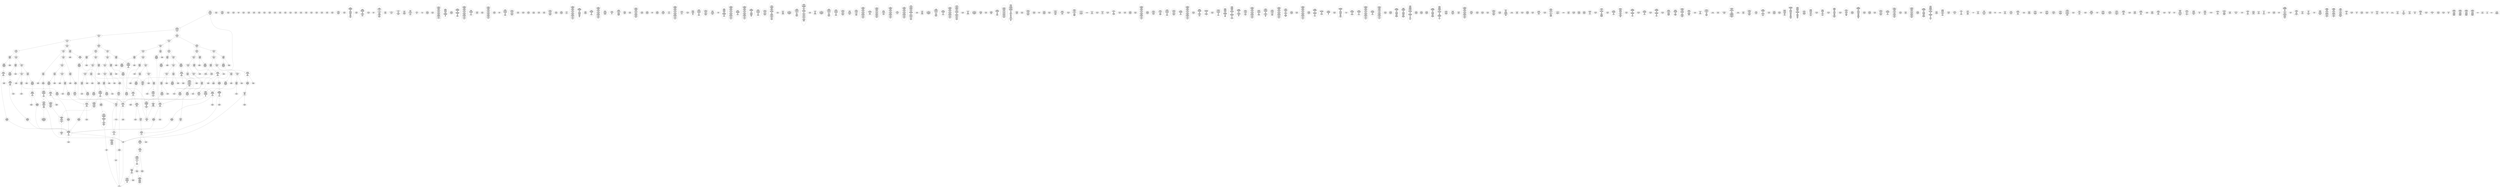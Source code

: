 /* Generated by GvGen v.1.0 (https://www.github.com/stricaud/gvgen) */

digraph G {
compound=true;
   node1 [label="[anywhere]"];
   node2 [label="# 0x0
PUSHX Data
PUSHX Data
MSTORE
PUSHX LogicData
CALLDATASIZE
LT
PUSHX Data
JUMPI
"];
   node3 [label="# 0xd
PUSHX Data
CALLDATALOAD
PUSHX BitData
SHR
PUSHX LogicData
GT
PUSHX Data
JUMPI
"];
   node4 [label="# 0x1e
PUSHX LogicData
GT
PUSHX Data
JUMPI
"];
   node5 [label="# 0x29
PUSHX LogicData
GT
PUSHX Data
JUMPI
"];
   node6 [label="# 0x34
PUSHX LogicData
EQ
PUSHX Data
JUMPI
"];
   node7 [label="# 0x3f
PUSHX LogicData
EQ
PUSHX Data
JUMPI
"];
   node8 [label="# 0x4a
PUSHX LogicData
EQ
PUSHX Data
JUMPI
"];
   node9 [label="# 0x55
PUSHX LogicData
EQ
PUSHX Data
JUMPI
"];
   node10 [label="# 0x60
PUSHX LogicData
EQ
PUSHX Data
JUMPI
"];
   node11 [label="# 0x6b
PUSHX Data
REVERT
"];
   node12 [label="# 0x6f
JUMPDEST
PUSHX LogicData
EQ
PUSHX Data
JUMPI
"];
   node13 [label="# 0x7b
PUSHX LogicData
EQ
PUSHX Data
JUMPI
"];
   node14 [label="# 0x86
PUSHX LogicData
EQ
PUSHX Data
JUMPI
"];
   node15 [label="# 0x91
PUSHX LogicData
EQ
PUSHX Data
JUMPI
"];
   node16 [label="# 0x9c
PUSHX Data
REVERT
"];
   node17 [label="# 0xa0
JUMPDEST
PUSHX LogicData
GT
PUSHX Data
JUMPI
"];
   node18 [label="# 0xac
PUSHX LogicData
EQ
PUSHX Data
JUMPI
"];
   node19 [label="# 0xb7
PUSHX LogicData
EQ
PUSHX Data
JUMPI
"];
   node20 [label="# 0xc2
PUSHX LogicData
EQ
PUSHX Data
JUMPI
"];
   node21 [label="# 0xcd
PUSHX LogicData
EQ
PUSHX Data
JUMPI
"];
   node22 [label="# 0xd8
PUSHX Data
REVERT
"];
   node23 [label="# 0xdc
JUMPDEST
PUSHX LogicData
EQ
PUSHX Data
JUMPI
"];
   node24 [label="# 0xe8
PUSHX LogicData
EQ
PUSHX Data
JUMPI
"];
   node25 [label="# 0xf3
PUSHX LogicData
EQ
PUSHX Data
JUMPI
"];
   node26 [label="# 0xfe
PUSHX LogicData
EQ
PUSHX Data
JUMPI
"];
   node27 [label="# 0x109
PUSHX Data
REVERT
"];
   node28 [label="# 0x10d
JUMPDEST
PUSHX LogicData
GT
PUSHX Data
JUMPI
"];
   node29 [label="# 0x119
PUSHX LogicData
GT
PUSHX Data
JUMPI
"];
   node30 [label="# 0x124
PUSHX LogicData
EQ
PUSHX Data
JUMPI
"];
   node31 [label="# 0x12f
PUSHX LogicData
EQ
PUSHX Data
JUMPI
"];
   node32 [label="# 0x13a
PUSHX LogicData
EQ
PUSHX Data
JUMPI
"];
   node33 [label="# 0x145
PUSHX LogicData
EQ
PUSHX Data
JUMPI
"];
   node34 [label="# 0x150
PUSHX LogicData
EQ
PUSHX Data
JUMPI
"];
   node35 [label="# 0x15b
PUSHX Data
REVERT
"];
   node36 [label="# 0x15f
JUMPDEST
PUSHX LogicData
EQ
PUSHX Data
JUMPI
"];
   node37 [label="# 0x16b
PUSHX LogicData
EQ
PUSHX Data
JUMPI
"];
   node38 [label="# 0x176
PUSHX LogicData
EQ
PUSHX Data
JUMPI
"];
   node39 [label="# 0x181
PUSHX LogicData
EQ
PUSHX Data
JUMPI
"];
   node40 [label="# 0x18c
PUSHX Data
REVERT
"];
   node41 [label="# 0x190
JUMPDEST
PUSHX LogicData
GT
PUSHX Data
JUMPI
"];
   node42 [label="# 0x19c
PUSHX LogicData
EQ
PUSHX Data
JUMPI
"];
   node43 [label="# 0x1a7
PUSHX LogicData
EQ
PUSHX Data
JUMPI
"];
   node44 [label="# 0x1b2
PUSHX LogicData
EQ
PUSHX Data
JUMPI
"];
   node45 [label="# 0x1bd
PUSHX LogicData
EQ
PUSHX Data
JUMPI
"];
   node46 [label="# 0x1c8
PUSHX Data
REVERT
"];
   node47 [label="# 0x1cc
JUMPDEST
PUSHX LogicData
EQ
PUSHX Data
JUMPI
"];
   node48 [label="# 0x1d8
PUSHX LogicData
EQ
PUSHX Data
JUMPI
"];
   node49 [label="# 0x1e3
PUSHX LogicData
EQ
PUSHX Data
JUMPI
"];
   node50 [label="# 0x1ee
PUSHX LogicData
EQ
PUSHX Data
JUMPI
"];
   node51 [label="# 0x1f9
JUMPDEST
PUSHX Data
REVERT
"];
   node52 [label="# 0x1fe
JUMPDEST
CALLVALUE
ISZERO
PUSHX Data
JUMPI
"];
   node53 [label="# 0x206
PUSHX Data
REVERT
"];
   node54 [label="# 0x20a
JUMPDEST
PUSHX Data
PUSHX Data
CALLDATASIZE
PUSHX Data
PUSHX Data
JUMP
"];
   node55 [label="# 0x219
JUMPDEST
PUSHX Data
JUMP
"];
   node56 [label="# 0x21e
JUMPDEST
PUSHX MemData
MLOAD
ISZERO
ISZERO
MSTORE
PUSHX ArithData
ADD
"];
   node57 [label="# 0x22a
JUMPDEST
PUSHX MemData
MLOAD
SUB
RETURN
"];
   node58 [label="# 0x233
JUMPDEST
CALLVALUE
ISZERO
PUSHX Data
JUMPI
"];
   node59 [label="# 0x23b
PUSHX Data
REVERT
"];
   node60 [label="# 0x23f
JUMPDEST
PUSHX Data
PUSHX Data
JUMP
"];
   node61 [label="# 0x248
JUMPDEST
PUSHX MemData
MLOAD
PUSHX Data
PUSHX Data
JUMP
"];
   node62 [label="# 0x255
JUMPDEST
CALLVALUE
ISZERO
PUSHX Data
JUMPI
"];
   node63 [label="# 0x25d
PUSHX Data
REVERT
"];
   node64 [label="# 0x261
JUMPDEST
PUSHX Data
PUSHX Data
CALLDATASIZE
PUSHX Data
PUSHX Data
JUMP
"];
   node65 [label="# 0x270
JUMPDEST
PUSHX Data
JUMP
"];
   node66 [label="# 0x275
JUMPDEST
PUSHX MemData
MLOAD
PUSHX ArithData
PUSHX BitData
PUSHX BitData
SHL
SUB
AND
MSTORE
PUSHX ArithData
ADD
PUSHX Data
JUMP
"];
   node67 [label="# 0x28d
JUMPDEST
CALLVALUE
ISZERO
PUSHX Data
JUMPI
"];
   node68 [label="# 0x295
PUSHX Data
REVERT
"];
   node69 [label="# 0x299
JUMPDEST
PUSHX Data
PUSHX Data
CALLDATASIZE
PUSHX Data
PUSHX Data
JUMP
"];
   node70 [label="# 0x2a8
JUMPDEST
PUSHX Data
JUMP
"];
   node71 [label="# 0x2ad
JUMPDEST
STOP
"];
   node72 [label="# 0x2af
JUMPDEST
CALLVALUE
ISZERO
PUSHX Data
JUMPI
"];
   node73 [label="# 0x2b7
PUSHX Data
REVERT
"];
   node74 [label="# 0x2bb
JUMPDEST
PUSHX Data
PUSHX Data
CALLDATASIZE
PUSHX Data
PUSHX Data
JUMP
"];
   node75 [label="# 0x2ca
JUMPDEST
PUSHX Data
JUMP
"];
   node76 [label="# 0x2cf
JUMPDEST
CALLVALUE
ISZERO
PUSHX Data
JUMPI
"];
   node77 [label="# 0x2d7
PUSHX Data
REVERT
"];
   node78 [label="# 0x2db
JUMPDEST
PUSHX StorData
SLOAD
"];
   node79 [label="# 0x2e0
JUMPDEST
PUSHX MemData
MLOAD
MSTORE
PUSHX ArithData
ADD
PUSHX Data
JUMP
"];
   node80 [label="# 0x2ee
JUMPDEST
CALLVALUE
ISZERO
PUSHX Data
JUMPI
"];
   node81 [label="# 0x2f6
PUSHX Data
REVERT
"];
   node82 [label="# 0x2fa
JUMPDEST
PUSHX Data
PUSHX Data
CALLDATASIZE
PUSHX Data
PUSHX Data
JUMP
"];
   node83 [label="# 0x309
JUMPDEST
PUSHX Data
JUMP
"];
   node84 [label="# 0x30e
JUMPDEST
CALLVALUE
ISZERO
PUSHX Data
JUMPI
"];
   node85 [label="# 0x316
PUSHX Data
REVERT
"];
   node86 [label="# 0x31a
JUMPDEST
PUSHX StorData
SLOAD
PUSHX Data
PUSHX ArithData
PUSHX BitData
PUSHX BitData
SHL
SUB
AND
JUMP
"];
   node87 [label="# 0x32e
JUMPDEST
CALLVALUE
ISZERO
PUSHX Data
JUMPI
"];
   node88 [label="# 0x336
PUSHX Data
REVERT
"];
   node89 [label="# 0x33a
JUMPDEST
PUSHX Data
PUSHX Data
CALLDATASIZE
PUSHX Data
PUSHX Data
JUMP
"];
   node90 [label="# 0x349
JUMPDEST
PUSHX Data
JUMP
"];
   node91 [label="# 0x34e
JUMPDEST
PUSHX Data
PUSHX Data
CALLDATASIZE
PUSHX Data
PUSHX Data
JUMP
"];
   node92 [label="# 0x35c
JUMPDEST
PUSHX Data
JUMP
"];
   node93 [label="# 0x361
JUMPDEST
CALLVALUE
ISZERO
PUSHX Data
JUMPI
"];
   node94 [label="# 0x369
PUSHX Data
REVERT
"];
   node95 [label="# 0x36d
JUMPDEST
PUSHX Data
PUSHX Data
CALLDATASIZE
PUSHX Data
PUSHX Data
JUMP
"];
   node96 [label="# 0x37c
JUMPDEST
PUSHX Data
JUMP
"];
   node97 [label="# 0x381
JUMPDEST
CALLVALUE
ISZERO
PUSHX Data
JUMPI
"];
   node98 [label="# 0x389
PUSHX Data
REVERT
"];
   node99 [label="# 0x38d
JUMPDEST
PUSHX Data
PUSHX Data
CALLDATASIZE
PUSHX Data
PUSHX Data
JUMP
"];
   node100 [label="# 0x39c
JUMPDEST
PUSHX Data
JUMP
"];
   node101 [label="# 0x3a1
JUMPDEST
CALLVALUE
ISZERO
PUSHX Data
JUMPI
"];
   node102 [label="# 0x3a9
PUSHX Data
REVERT
"];
   node103 [label="# 0x3ad
JUMPDEST
PUSHX Data
PUSHX Data
CALLDATASIZE
PUSHX Data
PUSHX Data
JUMP
"];
   node104 [label="# 0x3bc
JUMPDEST
PUSHX Data
JUMP
"];
   node105 [label="# 0x3c1
JUMPDEST
CALLVALUE
ISZERO
PUSHX Data
JUMPI
"];
   node106 [label="# 0x3c9
PUSHX Data
REVERT
"];
   node107 [label="# 0x3cd
JUMPDEST
PUSHX Data
PUSHX Data
CALLDATASIZE
PUSHX Data
PUSHX Data
JUMP
"];
   node108 [label="# 0x3dc
JUMPDEST
PUSHX Data
JUMP
"];
   node109 [label="# 0x3e1
JUMPDEST
CALLVALUE
ISZERO
PUSHX Data
JUMPI
"];
   node110 [label="# 0x3e9
PUSHX Data
REVERT
"];
   node111 [label="# 0x3ed
JUMPDEST
PUSHX Data
PUSHX Data
CALLDATASIZE
PUSHX Data
PUSHX Data
JUMP
"];
   node112 [label="# 0x3fc
JUMPDEST
PUSHX Data
JUMP
"];
   node113 [label="# 0x401
JUMPDEST
CALLVALUE
ISZERO
PUSHX Data
JUMPI
"];
   node114 [label="# 0x409
PUSHX Data
REVERT
"];
   node115 [label="# 0x40d
JUMPDEST
PUSHX Data
PUSHX Data
CALLDATASIZE
PUSHX Data
PUSHX Data
JUMP
"];
   node116 [label="# 0x41c
JUMPDEST
PUSHX Data
JUMP
"];
   node117 [label="# 0x421
JUMPDEST
CALLVALUE
ISZERO
PUSHX Data
JUMPI
"];
   node118 [label="# 0x429
PUSHX Data
REVERT
"];
   node119 [label="# 0x42d
JUMPDEST
PUSHX StorData
SLOAD
PUSHX BitData
PUSHX BitData
SHL
DIV
PUSHX BitData
AND
PUSHX Data
JUMP
"];
   node120 [label="# 0x440
JUMPDEST
CALLVALUE
ISZERO
PUSHX Data
JUMPI
"];
   node121 [label="# 0x448
PUSHX Data
REVERT
"];
   node122 [label="# 0x44c
JUMPDEST
PUSHX Data
PUSHX Data
CALLDATASIZE
PUSHX Data
PUSHX Data
JUMP
"];
   node123 [label="# 0x45b
JUMPDEST
PUSHX Data
JUMP
"];
   node124 [label="# 0x460
JUMPDEST
CALLVALUE
ISZERO
PUSHX Data
JUMPI
"];
   node125 [label="# 0x468
PUSHX Data
REVERT
"];
   node126 [label="# 0x46c
JUMPDEST
PUSHX Data
PUSHX Data
CALLDATASIZE
PUSHX Data
PUSHX Data
JUMP
"];
   node127 [label="# 0x47b
JUMPDEST
PUSHX Data
JUMP
"];
   node128 [label="# 0x480
JUMPDEST
CALLVALUE
ISZERO
PUSHX Data
JUMPI
"];
   node129 [label="# 0x488
PUSHX Data
REVERT
"];
   node130 [label="# 0x48c
JUMPDEST
PUSHX Data
PUSHX Data
JUMP
"];
   node131 [label="# 0x495
JUMPDEST
CALLVALUE
ISZERO
PUSHX Data
JUMPI
"];
   node132 [label="# 0x49d
PUSHX Data
REVERT
"];
   node133 [label="# 0x4a1
JUMPDEST
PUSHX Data
PUSHX Data
CALLDATASIZE
PUSHX Data
PUSHX Data
JUMP
"];
   node134 [label="# 0x4b0
JUMPDEST
PUSHX Data
JUMP
"];
   node135 [label="# 0x4b5
JUMPDEST
CALLVALUE
ISZERO
PUSHX Data
JUMPI
"];
   node136 [label="# 0x4bd
PUSHX Data
REVERT
"];
   node137 [label="# 0x4c1
JUMPDEST
PUSHX StorData
SLOAD
PUSHX ArithData
PUSHX BitData
PUSHX BitData
SHL
SUB
AND
PUSHX Data
JUMP
"];
   node138 [label="# 0x4d3
JUMPDEST
CALLVALUE
ISZERO
PUSHX Data
JUMPI
"];
   node139 [label="# 0x4db
PUSHX Data
REVERT
"];
   node140 [label="# 0x4df
JUMPDEST
PUSHX Data
PUSHX Data
CALLDATASIZE
PUSHX Data
PUSHX Data
JUMP
"];
   node141 [label="# 0x4ee
JUMPDEST
PUSHX Data
JUMP
"];
   node142 [label="# 0x4f3
JUMPDEST
CALLVALUE
ISZERO
PUSHX Data
JUMPI
"];
   node143 [label="# 0x4fb
PUSHX Data
REVERT
"];
   node144 [label="# 0x4ff
JUMPDEST
PUSHX Data
PUSHX Data
JUMP
"];
   node145 [label="# 0x508
JUMPDEST
CALLVALUE
ISZERO
PUSHX Data
JUMPI
"];
   node146 [label="# 0x510
PUSHX Data
REVERT
"];
   node147 [label="# 0x514
JUMPDEST
PUSHX Data
PUSHX Data
CALLDATASIZE
PUSHX Data
PUSHX Data
JUMP
"];
   node148 [label="# 0x523
JUMPDEST
PUSHX Data
JUMP
"];
   node149 [label="# 0x528
JUMPDEST
CALLVALUE
ISZERO
PUSHX Data
JUMPI
"];
   node150 [label="# 0x530
PUSHX Data
REVERT
"];
   node151 [label="# 0x534
JUMPDEST
PUSHX Data
PUSHX Data
CALLDATASIZE
PUSHX Data
PUSHX Data
JUMP
"];
   node152 [label="# 0x543
JUMPDEST
PUSHX Data
JUMP
"];
   node153 [label="# 0x548
JUMPDEST
CALLVALUE
ISZERO
PUSHX Data
JUMPI
"];
   node154 [label="# 0x550
PUSHX Data
REVERT
"];
   node155 [label="# 0x554
JUMPDEST
PUSHX Data
PUSHX Data
CALLDATASIZE
PUSHX Data
PUSHX Data
JUMP
"];
   node156 [label="# 0x563
JUMPDEST
PUSHX Data
JUMP
"];
   node157 [label="# 0x568
JUMPDEST
CALLVALUE
ISZERO
PUSHX Data
JUMPI
"];
   node158 [label="# 0x570
PUSHX Data
REVERT
"];
   node159 [label="# 0x574
JUMPDEST
PUSHX Data
PUSHX Data
CALLDATASIZE
PUSHX Data
PUSHX Data
JUMP
"];
   node160 [label="# 0x583
JUMPDEST
PUSHX Data
JUMP
"];
   node161 [label="# 0x588
JUMPDEST
PUSHX MemData
MLOAD
PUSHX Data
PUSHX Data
JUMP
"];
   node162 [label="# 0x595
JUMPDEST
CALLVALUE
ISZERO
PUSHX Data
JUMPI
"];
   node163 [label="# 0x59d
PUSHX Data
REVERT
"];
   node164 [label="# 0x5a1
JUMPDEST
PUSHX Data
PUSHX Data
CALLDATASIZE
PUSHX Data
PUSHX Data
JUMP
"];
   node165 [label="# 0x5b0
JUMPDEST
PUSHX Data
JUMP
"];
   node166 [label="# 0x5b5
JUMPDEST
CALLVALUE
ISZERO
PUSHX Data
JUMPI
"];
   node167 [label="# 0x5bd
PUSHX Data
REVERT
"];
   node168 [label="# 0x5c1
JUMPDEST
PUSHX Data
PUSHX StorData
SLOAD
JUMP
"];
   node169 [label="# 0x5cb
JUMPDEST
CALLVALUE
ISZERO
PUSHX Data
JUMPI
"];
   node170 [label="# 0x5d3
PUSHX Data
REVERT
"];
   node171 [label="# 0x5d7
JUMPDEST
PUSHX Data
PUSHX Data
JUMP
"];
   node172 [label="# 0x5e0
JUMPDEST
CALLVALUE
ISZERO
PUSHX Data
JUMPI
"];
   node173 [label="# 0x5e8
PUSHX Data
REVERT
"];
   node174 [label="# 0x5ec
JUMPDEST
PUSHX Data
PUSHX Data
JUMP
"];
   node175 [label="# 0x5f5
JUMPDEST
CALLVALUE
ISZERO
PUSHX Data
JUMPI
"];
   node176 [label="# 0x5fd
PUSHX Data
REVERT
"];
   node177 [label="# 0x601
JUMPDEST
PUSHX Data
PUSHX Data
CALLDATASIZE
PUSHX Data
PUSHX Data
JUMP
"];
   node178 [label="# 0x610
JUMPDEST
PUSHX ArithData
PUSHX BitData
PUSHX BitData
SHL
SUB
AND
PUSHX Data
MSTORE
PUSHX Data
PUSHX Data
MSTORE
PUSHX Data
SHA3
AND
MSTORE
MSTORE
SHA3
SLOAD
PUSHX BitData
AND
JUMP
"];
   node179 [label="# 0x63e
JUMPDEST
CALLVALUE
ISZERO
PUSHX Data
JUMPI
"];
   node180 [label="# 0x646
PUSHX Data
REVERT
"];
   node181 [label="# 0x64a
JUMPDEST
PUSHX Data
PUSHX Data
CALLDATASIZE
PUSHX Data
PUSHX Data
JUMP
"];
   node182 [label="# 0x659
JUMPDEST
PUSHX Data
JUMP
"];
   node183 [label="# 0x65e
JUMPDEST
PUSHX Data
PUSHX ArithData
PUSHX BitData
PUSHX BitData
SHL
SUB
NOT
AND
PUSHX BitData
PUSHX BitData
SHL
EQ
PUSHX Data
JUMPI
"];
   node184 [label="# 0x67a
PUSHX Data
PUSHX Data
JUMP
"];
   node185 [label="# 0x683
JUMPDEST
JUMP
"];
   node186 [label="# 0x689
JUMPDEST
PUSHX Data
PUSHX StorData
SLOAD
PUSHX Data
PUSHX Data
JUMP
"];
   node187 [label="# 0x698
JUMPDEST
PUSHX ArithData
ADD
PUSHX ArithData
DIV
MUL
PUSHX ArithData
ADD
PUSHX MemData
MLOAD
ADD
PUSHX Data
MSTORE
MSTORE
PUSHX ArithData
ADD
SLOAD
PUSHX Data
PUSHX Data
JUMP
"];
   node188 [label="# 0x6c4
JUMPDEST
ISZERO
PUSHX Data
JUMPI
"];
   node189 [label="# 0x6cb
PUSHX LogicData
LT
PUSHX Data
JUMPI
"];
   node190 [label="# 0x6d3
PUSHX ArithData
SLOAD
DIV
MUL
MSTORE
PUSHX ArithData
ADD
PUSHX Data
JUMP
"];
   node191 [label="# 0x6e6
JUMPDEST
ADD
PUSHX Data
MSTORE
PUSHX Data
PUSHX Data
SHA3
"];
   node192 [label="# 0x6f4
JUMPDEST
SLOAD
MSTORE
PUSHX ArithData
ADD
PUSHX ArithData
ADD
GT
PUSHX Data
JUMPI
"];
   node193 [label="# 0x708
SUB
PUSHX BitData
AND
ADD
"];
   node194 [label="# 0x711
JUMPDEST
JUMP
"];
   node195 [label="# 0x71b
JUMPDEST
PUSHX Data
PUSHX Data
PUSHX Data
JUMP
"];
   node196 [label="# 0x726
JUMPDEST
PUSHX Data
JUMPI
"];
   node197 [label="# 0x72b
PUSHX MemData
MLOAD
PUSHX BitData
PUSHX BitData
SHL
MSTORE
PUSHX Data
PUSHX ArithData
ADD
MSTORE
PUSHX Data
PUSHX ArithData
ADD
MSTORE
PUSHX Data
PUSHX ArithData
ADD
MSTORE
PUSHX BitData
PUSHX BitData
SHL
PUSHX ArithData
ADD
MSTORE
PUSHX ArithData
ADD
"];
   node198 [label="# 0x783
JUMPDEST
PUSHX MemData
MLOAD
SUB
REVERT
"];
   node199 [label="# 0x78c
JUMPDEST
PUSHX Data
MSTORE
PUSHX Data
PUSHX Data
MSTORE
PUSHX Data
SHA3
SLOAD
PUSHX ArithData
PUSHX BitData
PUSHX BitData
SHL
SUB
AND
JUMP
"];
   node200 [label="# 0x7a8
JUMPDEST
PUSHX Data
PUSHX Data
PUSHX Data
JUMP
"];
   node201 [label="# 0x7b3
JUMPDEST
PUSHX ArithData
PUSHX BitData
PUSHX BitData
SHL
SUB
AND
PUSHX ArithData
PUSHX BitData
PUSHX BitData
SHL
SUB
AND
EQ
ISZERO
PUSHX Data
JUMPI
"];
   node202 [label="# 0x7d0
PUSHX MemData
MLOAD
PUSHX BitData
PUSHX BitData
SHL
MSTORE
PUSHX Data
PUSHX ArithData
ADD
MSTORE
PUSHX Data
PUSHX ArithData
ADD
MSTORE
PUSHX Data
PUSHX ArithData
ADD
MSTORE
PUSHX BitData
PUSHX BitData
SHL
PUSHX ArithData
ADD
MSTORE
PUSHX ArithData
ADD
PUSHX Data
JUMP
"];
   node203 [label="# 0x821
JUMPDEST
CALLER
PUSHX ArithData
PUSHX BitData
PUSHX BitData
SHL
SUB
AND
EQ
PUSHX Data
JUMPI
"];
   node204 [label="# 0x833
PUSHX Data
CALLER
PUSHX Data
JUMP
"];
   node205 [label="# 0x83d
JUMPDEST
PUSHX Data
JUMPI
"];
   node206 [label="# 0x842
PUSHX MemData
MLOAD
PUSHX BitData
PUSHX BitData
SHL
MSTORE
PUSHX Data
PUSHX ArithData
ADD
MSTORE
PUSHX Data
PUSHX ArithData
ADD
MSTORE
PUSHX Data
PUSHX ArithData
ADD
MSTORE
PUSHX Data
PUSHX ArithData
ADD
MSTORE
PUSHX ArithData
ADD
PUSHX Data
JUMP
"];
   node207 [label="# 0x8af
JUMPDEST
PUSHX Data
PUSHX Data
JUMP
"];
   node208 [label="# 0x8b9
JUMPDEST
JUMP
"];
   node209 [label="# 0x8be
JUMPDEST
PUSHX StorData
SLOAD
PUSHX ArithData
PUSHX BitData
PUSHX BitData
SHL
SUB
AND
CALLER
EQ
PUSHX Data
JUMPI
"];
   node210 [label="# 0x8d1
PUSHX MemData
MLOAD
PUSHX BitData
PUSHX BitData
SHL
MSTORE
PUSHX ArithData
ADD
PUSHX Data
PUSHX Data
JUMP
"];
   node211 [label="# 0x8e8
JUMPDEST
PUSHX Data
JUMPI
"];
   node212 [label="# 0x8ee
PUSHX Data
PUSHX Data
JUMP
"];
   node213 [label="# 0x8f5
JUMPDEST
JUMP
"];
   node214 [label="# 0x8f8
JUMPDEST
PUSHX Data
PUSHX Data
JUMP
"];
   node215 [label="# 0x900
JUMPDEST
PUSHX Data
CALLER
"];
   node216 [label="# 0x905
JUMPDEST
PUSHX Data
JUMP
"];
   node217 [label="# 0x90b
JUMPDEST
PUSHX Data
JUMPI
"];
   node218 [label="# 0x910
PUSHX MemData
MLOAD
PUSHX BitData
PUSHX BitData
SHL
MSTORE
PUSHX ArithData
ADD
PUSHX Data
PUSHX Data
JUMP
"];
   node219 [label="# 0x927
JUMPDEST
PUSHX Data
PUSHX Data
JUMP
"];
   node220 [label="# 0x932
JUMPDEST
PUSHX Data
PUSHX Data
PUSHX Data
JUMP
"];
   node221 [label="# 0x93d
JUMPDEST
LT
PUSHX Data
JUMPI
"];
   node222 [label="# 0x944
PUSHX MemData
MLOAD
PUSHX BitData
PUSHX BitData
SHL
MSTORE
PUSHX Data
PUSHX ArithData
ADD
MSTORE
PUSHX Data
PUSHX ArithData
ADD
MSTORE
PUSHX Data
PUSHX ArithData
ADD
MSTORE
PUSHX BitData
PUSHX BitData
SHL
PUSHX ArithData
ADD
MSTORE
PUSHX ArithData
ADD
PUSHX Data
JUMP
"];
   node223 [label="# 0x99f
JUMPDEST
PUSHX ArithData
PUSHX BitData
PUSHX BitData
SHL
SUB
AND
PUSHX Data
MSTORE
PUSHX Data
PUSHX Data
MSTORE
PUSHX Data
SHA3
MSTORE
MSTORE
SHA3
SLOAD
JUMP
"];
   node224 [label="# 0x9c8
JUMPDEST
CALLER
PUSHX Data
PUSHX Data
JUMP
"];
   node225 [label="# 0x9d2
JUMPDEST
PUSHX ArithData
PUSHX BitData
PUSHX BitData
SHL
SUB
AND
EQ
PUSHX Data
JUMPI
"];
   node226 [label="# 0x9e1
PUSHX MemData
MLOAD
PUSHX BitData
PUSHX BitData
SHL
MSTORE
PUSHX Data
PUSHX ArithData
ADD
MSTORE
PUSHX Data
PUSHX ArithData
ADD
MSTORE
PUSHX BitData
PUSHX BitData
SHL
PUSHX ArithData
ADD
MSTORE
PUSHX ArithData
ADD
PUSHX Data
JUMP
"];
   node227 [label="# 0xa21
JUMPDEST
PUSHX Data
CALLVALUE
PUSHX MemData
MLOAD
PUSHX Data
PUSHX Data
JUMP
"];
   node228 [label="# 0xa56
JUMPDEST
PUSHX MemData
MLOAD
SUB
LOGX
JUMP
"];
   node229 [label="# 0xa63
JUMPDEST
PUSHX Data
PUSHX MemData
MLOAD
PUSHX ArithData
ADD
PUSHX Data
MSTORE
PUSHX Data
MSTORE
PUSHX Data
JUMP
"];
   node230 [label="# 0xa7e
JUMPDEST
PUSHX Data
CALLER
PUSHX Data
JUMP
"];
   node231 [label="# 0xa87
JUMPDEST
PUSHX Data
JUMPI
"];
   node232 [label="# 0xa8c
PUSHX MemData
MLOAD
PUSHX BitData
PUSHX BitData
SHL
MSTORE
PUSHX Data
PUSHX ArithData
ADD
MSTORE
PUSHX ArithData
ADD
MSTORE
PUSHX Data
PUSHX ArithData
ADD
MSTORE
PUSHX ArithData
ADD
PUSHX Data
JUMP
"];
   node233 [label="# 0xad3
JUMPDEST
PUSHX Data
PUSHX Data
JUMP
"];
   node234 [label="# 0xadc
JUMPDEST
PUSHX Data
PUSHX Data
PUSHX Data
JUMP
"];
   node235 [label="# 0xae8
JUMPDEST
JUMP
"];
   node236 [label="# 0xaef
JUMPDEST
PUSHX Data
PUSHX Data
PUSHX Data
JUMP
"];
   node237 [label="# 0xafa
JUMPDEST
PUSHX Data
PUSHX Data
PUSHX StorData
SLOAD
JUMP
"];
   node238 [label="# 0xb05
JUMPDEST
LT
PUSHX Data
JUMPI
"];
   node239 [label="# 0xb0c
PUSHX MemData
MLOAD
PUSHX BitData
PUSHX BitData
SHL
MSTORE
PUSHX Data
PUSHX ArithData
ADD
MSTORE
PUSHX Data
PUSHX ArithData
ADD
MSTORE
PUSHX Data
PUSHX ArithData
ADD
MSTORE
PUSHX BitData
PUSHX BitData
SHL
PUSHX ArithData
ADD
MSTORE
PUSHX ArithData
ADD
PUSHX Data
JUMP
"];
   node240 [label="# 0xb68
JUMPDEST
PUSHX StorData
SLOAD
LT
PUSHX Data
JUMPI
"];
   node241 [label="# 0xb74
PUSHX Data
PUSHX Data
JUMP
"];
   node242 [label="# 0xb7b
JUMPDEST
PUSHX Data
MSTORE
PUSHX Data
PUSHX Data
SHA3
ADD
SLOAD
JUMP
"];
   node243 [label="# 0xb8d
JUMPDEST
PUSHX StorData
SLOAD
PUSHX ArithData
PUSHX BitData
PUSHX BitData
SHL
SUB
AND
CALLER
EQ
PUSHX Data
JUMPI
"];
   node244 [label="# 0xba0
PUSHX MemData
MLOAD
PUSHX BitData
PUSHX BitData
SHL
MSTORE
PUSHX ArithData
ADD
PUSHX Data
PUSHX Data
JUMP
"];
   node245 [label="# 0xbb7
JUMPDEST
MLOAD
PUSHX Data
PUSHX Data
PUSHX ArithData
ADD
PUSHX Data
JUMP
"];
   node246 [label="# 0xbca
JUMPDEST
JUMP
"];
   node247 [label="# 0xbce
JUMPDEST
PUSHX Data
MSTORE
PUSHX Data
PUSHX Data
MSTORE
PUSHX Data
SHA3
SLOAD
PUSHX ArithData
PUSHX BitData
PUSHX BitData
SHL
SUB
AND
PUSHX Data
JUMPI
"];
   node248 [label="# 0xbec
PUSHX MemData
MLOAD
PUSHX BitData
PUSHX BitData
SHL
MSTORE
PUSHX Data
PUSHX ArithData
ADD
MSTORE
PUSHX Data
PUSHX ArithData
ADD
MSTORE
PUSHX Data
PUSHX ArithData
ADD
MSTORE
PUSHX BitData
PUSHX BitData
SHL
PUSHX ArithData
ADD
MSTORE
PUSHX ArithData
ADD
PUSHX Data
JUMP
"];
   node249 [label="# 0xc45
JUMPDEST
PUSHX Data
PUSHX ArithData
PUSHX BitData
PUSHX BitData
SHL
SUB
AND
PUSHX Data
JUMPI
"];
   node250 [label="# 0xc56
PUSHX MemData
MLOAD
PUSHX BitData
PUSHX BitData
SHL
MSTORE
PUSHX Data
PUSHX ArithData
ADD
MSTORE
PUSHX Data
PUSHX ArithData
ADD
MSTORE
PUSHX Data
PUSHX ArithData
ADD
MSTORE
PUSHX BitData
PUSHX BitData
SHL
PUSHX ArithData
ADD
MSTORE
PUSHX ArithData
ADD
PUSHX Data
JUMP
"];
   node251 [label="# 0xcb0
JUMPDEST
PUSHX ArithData
PUSHX BitData
PUSHX BitData
SHL
SUB
AND
PUSHX Data
MSTORE
PUSHX Data
PUSHX Data
MSTORE
PUSHX Data
SHA3
SLOAD
JUMP
"];
   node252 [label="# 0xccc
JUMPDEST
PUSHX StorData
SLOAD
PUSHX ArithData
PUSHX BitData
PUSHX BitData
SHL
SUB
AND
CALLER
EQ
PUSHX Data
JUMPI
"];
   node253 [label="# 0xcdf
PUSHX MemData
MLOAD
PUSHX BitData
PUSHX BitData
SHL
MSTORE
PUSHX ArithData
ADD
PUSHX Data
PUSHX Data
JUMP
"];
   node254 [label="# 0xcf6
JUMPDEST
PUSHX Data
PUSHX Data
PUSHX Data
JUMP
"];
   node255 [label="# 0xd00
JUMPDEST
JUMP
"];
   node256 [label="# 0xd02
JUMPDEST
PUSHX StorData
SLOAD
PUSHX ArithData
PUSHX BitData
PUSHX BitData
SHL
SUB
AND
CALLER
EQ
PUSHX Data
JUMPI
"];
   node257 [label="# 0xd15
PUSHX MemData
MLOAD
PUSHX BitData
PUSHX BitData
SHL
MSTORE
PUSHX ArithData
ADD
PUSHX Data
PUSHX Data
JUMP
"];
   node258 [label="# 0xd2c
JUMPDEST
PUSHX MemData
MLOAD
PUSHX BitData
PUSHX BitData
SHL
MSTORE
ADDRESS
PUSHX ArithData
ADD
MSTORE
PUSHX ArithData
PUSHX BitData
PUSHX BitData
SHL
SUB
AND
PUSHX Data
CALLER
PUSHX Data
PUSHX ArithData
ADD
PUSHX Data
PUSHX MemData
MLOAD
SUB
EXTCODESIZE
ISZERO
ISZERO
PUSHX Data
JUMPI
"];
   node259 [label="# 0xd71
PUSHX Data
REVERT
"];
   node260 [label="# 0xd75
JUMPDEST
GAS
STATICCALL
ISZERO
ISZERO
PUSHX Data
JUMPI
"];
   node261 [label="# 0xd80
RETURNDATASIZE
PUSHX Data
RETURNDATACOPY
RETURNDATASIZE
PUSHX Data
REVERT
"];
   node262 [label="# 0xd89
JUMPDEST
PUSHX MemData
MLOAD
RETURNDATASIZE
PUSHX BitData
NOT
PUSHX ArithData
ADD
AND
ADD
PUSHX Data
MSTORE
ADD
PUSHX Data
PUSHX Data
JUMP
"];
   node263 [label="# 0xdad
JUMPDEST
PUSHX MemData
MLOAD
PUSHX ArithData
PUSHX BitData
PUSHX BitData
SHL
SUB
NOT
PUSHX BitData
SHL
AND
MSTORE
PUSHX ArithData
PUSHX BitData
PUSHX BitData
SHL
SUB
AND
PUSHX ArithData
ADD
MSTORE
PUSHX ArithData
ADD
MSTORE
PUSHX ArithData
ADD
PUSHX Data
PUSHX MemData
MLOAD
SUB
PUSHX Data
EXTCODESIZE
ISZERO
ISZERO
PUSHX Data
JUMPI
"];
   node264 [label="# 0xdef
PUSHX Data
REVERT
"];
   node265 [label="# 0xdf3
JUMPDEST
GAS
CALL
ISZERO
ISZERO
PUSHX Data
JUMPI
"];
   node266 [label="# 0xdfe
RETURNDATASIZE
PUSHX Data
RETURNDATACOPY
RETURNDATASIZE
PUSHX Data
REVERT
"];
   node267 [label="# 0xe07
JUMPDEST
PUSHX MemData
MLOAD
RETURNDATASIZE
PUSHX BitData
NOT
PUSHX ArithData
ADD
AND
ADD
PUSHX Data
MSTORE
ADD
PUSHX Data
PUSHX Data
JUMP
"];
   node268 [label="# 0xe2b
JUMPDEST
PUSHX StorData
SLOAD
PUSHX ArithData
PUSHX BitData
PUSHX BitData
SHL
SUB
AND
CALLER
EQ
PUSHX Data
JUMPI
"];
   node269 [label="# 0xe3e
PUSHX MemData
MLOAD
PUSHX BitData
PUSHX BitData
SHL
MSTORE
PUSHX ArithData
ADD
PUSHX Data
PUSHX Data
JUMP
"];
   node270 [label="# 0xe55
JUMPDEST
MLOAD
PUSHX Data
PUSHX Data
PUSHX ArithData
ADD
PUSHX Data
JUMP
"];
   node271 [label="# 0xe68
JUMPDEST
PUSHX Data
PUSHX StorData
SLOAD
PUSHX Data
PUSHX Data
JUMP
"];
   node272 [label="# 0xe77
JUMPDEST
PUSHX StorData
SLOAD
PUSHX BitData
PUSHX BitData
SHL
DIV
PUSHX BitData
AND
ISZERO
PUSHX Data
JUMPI
"];
   node273 [label="# 0xe8a
PUSHX MemData
MLOAD
PUSHX BitData
PUSHX BitData
SHL
MSTORE
PUSHX Data
PUSHX ArithData
ADD
MSTORE
PUSHX Data
PUSHX ArithData
ADD
MSTORE
PUSHX BitData
PUSHX BitData
SHL
PUSHX ArithData
ADD
MSTORE
PUSHX ArithData
ADD
PUSHX Data
JUMP
"];
   node274 [label="# 0xec4
JUMPDEST
PUSHX LogicData
PUSHX StorData
SLOAD
EQ
ISZERO
PUSHX Data
JUMPI
"];
   node275 [label="# 0xed0
PUSHX MemData
MLOAD
PUSHX BitData
PUSHX BitData
SHL
MSTORE
PUSHX Data
PUSHX ArithData
ADD
MSTORE
PUSHX Data
PUSHX ArithData
ADD
MSTORE
PUSHX Data
PUSHX ArithData
ADD
MSTORE
PUSHX ArithData
ADD
PUSHX Data
JUMP
"];
   node276 [label="# 0xf17
JUMPDEST
PUSHX Data
PUSHX Data
SSTORE
PUSHX LogicData
GT
ISZERO
PUSHX Data
JUMPI
"];
   node277 [label="# 0xf27
PUSHX MemData
MLOAD
PUSHX BitData
PUSHX BitData
SHL
MSTORE
PUSHX Data
PUSHX ArithData
ADD
MSTORE
PUSHX Data
PUSHX ArithData
ADD
MSTORE
PUSHX BitData
PUSHX BitData
SHL
PUSHX ArithData
ADD
MSTORE
PUSHX ArithData
ADD
PUSHX Data
JUMP
"];
   node278 [label="# 0xf60
JUMPDEST
PUSHX LogicData
GT
PUSHX Data
JUMPI
"];
   node279 [label="# 0xf69
PUSHX MemData
MLOAD
PUSHX BitData
PUSHX BitData
SHL
MSTORE
PUSHX Data
PUSHX ArithData
ADD
MSTORE
PUSHX Data
PUSHX ArithData
ADD
MSTORE
PUSHX BitData
PUSHX BitData
SHL
PUSHX ArithData
ADD
MSTORE
PUSHX ArithData
ADD
PUSHX Data
JUMP
"];
   node280 [label="# 0xf9e
JUMPDEST
PUSHX StorData
SLOAD
PUSHX MemData
MLOAD
PUSHX BitData
PUSHX BitData
SHL
MSTORE
PUSHX ArithData
ADD
MSTORE
CALLER
PUSHX ArithData
PUSHX BitData
PUSHX BitData
SHL
SUB
AND
PUSHX Data
PUSHX ArithData
ADD
PUSHX Data
PUSHX MemData
MLOAD
SUB
EXTCODESIZE
ISZERO
ISZERO
PUSHX Data
JUMPI
"];
   node281 [label="# 0xfde
PUSHX Data
REVERT
"];
   node282 [label="# 0xfe2
JUMPDEST
GAS
STATICCALL
ISZERO
ISZERO
PUSHX Data
JUMPI
"];
   node283 [label="# 0xfed
RETURNDATASIZE
PUSHX Data
RETURNDATACOPY
RETURNDATASIZE
PUSHX Data
REVERT
"];
   node284 [label="# 0xff6
JUMPDEST
PUSHX MemData
MLOAD
RETURNDATASIZE
PUSHX BitData
NOT
PUSHX ArithData
ADD
AND
ADD
PUSHX Data
MSTORE
ADD
PUSHX Data
PUSHX Data
JUMP
"];
   node285 [label="# 0x101a
JUMPDEST
PUSHX ArithData
PUSHX BitData
PUSHX BitData
SHL
SUB
AND
EQ
PUSHX Data
JUMPI
"];
   node286 [label="# 0x1029
PUSHX MemData
MLOAD
PUSHX BitData
PUSHX BitData
SHL
MSTORE
PUSHX Data
PUSHX ArithData
ADD
MSTORE
PUSHX Data
PUSHX ArithData
ADD
MSTORE
PUSHX BitData
PUSHX BitData
SHL
PUSHX ArithData
ADD
MSTORE
PUSHX ArithData
ADD
PUSHX Data
JUMP
"];
   node287 [label="# 0x1069
JUMPDEST
PUSHX StorData
SLOAD
PUSHX MemData
MLOAD
PUSHX BitData
PUSHX BitData
SHL
MSTORE
PUSHX ArithData
ADD
MSTORE
PUSHX ArithData
PUSHX BitData
PUSHX BitData
SHL
SUB
AND
PUSHX Data
PUSHX ArithData
ADD
PUSHX Data
PUSHX MemData
MLOAD
SUB
PUSHX Data
EXTCODESIZE
ISZERO
ISZERO
PUSHX Data
JUMPI
"];
   node288 [label="# 0x10ab
PUSHX Data
REVERT
"];
   node289 [label="# 0x10af
JUMPDEST
GAS
CALL
ISZERO
ISZERO
PUSHX Data
JUMPI
"];
   node290 [label="# 0x10ba
RETURNDATASIZE
PUSHX Data
RETURNDATACOPY
RETURNDATASIZE
PUSHX Data
REVERT
"];
   node291 [label="# 0x10c3
JUMPDEST
PUSHX Data
PUSHX Data
CALLER
JUMP
"];
   node292 [label="# 0x10d1
JUMPDEST
PUSHX Data
JUMP
"];
   node293 [label="# 0x10d6
JUMPDEST
PUSHX Data
PUSHX Data
SSTORE
JUMP
"];
   node294 [label="# 0x10de
JUMPDEST
PUSHX ArithData
PUSHX BitData
PUSHX BitData
SHL
SUB
AND
CALLER
EQ
ISZERO
PUSHX Data
JUMPI
"];
   node295 [label="# 0x10f0
PUSHX MemData
MLOAD
PUSHX BitData
PUSHX BitData
SHL
MSTORE
PUSHX Data
PUSHX ArithData
ADD
MSTORE
PUSHX Data
PUSHX ArithData
ADD
MSTORE
PUSHX Data
PUSHX ArithData
ADD
MSTORE
PUSHX ArithData
ADD
PUSHX Data
JUMP
"];
   node296 [label="# 0x1137
JUMPDEST
CALLER
PUSHX Data
MSTORE
PUSHX Data
PUSHX ArithData
MSTORE
PUSHX MemData
SHA3
PUSHX ArithData
PUSHX BitData
PUSHX BitData
SHL
SUB
AND
MSTORE
MSTORE
SHA3
SLOAD
PUSHX BitData
NOT
AND
ISZERO
ISZERO
OR
SSTORE
MLOAD
MSTORE
PUSHX Data
ADD
PUSHX MemData
MLOAD
SUB
LOGX
JUMP
"];
   node297 [label="# 0x11a3
JUMPDEST
PUSHX Data
CALLER
PUSHX Data
JUMP
"];
   node298 [label="# 0x11ad
JUMPDEST
PUSHX Data
JUMPI
"];
   node299 [label="# 0x11b2
PUSHX MemData
MLOAD
PUSHX BitData
PUSHX BitData
SHL
MSTORE
PUSHX ArithData
ADD
PUSHX Data
PUSHX Data
JUMP
"];
   node300 [label="# 0x11c9
JUMPDEST
PUSHX Data
PUSHX Data
JUMP
"];
   node301 [label="# 0x11d5
JUMPDEST
JUMP
"];
   node302 [label="# 0x11db
JUMPDEST
PUSHX Data
PUSHX Data
PUSHX Data
PUSHX Data
JUMP
"];
   node303 [label="# 0x11e8
JUMPDEST
PUSHX Data
JUMPI
"];
   node304 [label="# 0x11f0
PUSHX MemData
MLOAD
PUSHX Data
MSTORE
PUSHX ArithData
ADD
MSTORE
PUSHX Data
JUMP
"];
   node305 [label="# 0x1205
JUMPDEST
PUSHX Data
PUSHX LogicData
GT
ISZERO
PUSHX Data
JUMPI
"];
   node306 [label="# 0x1219
PUSHX Data
PUSHX Data
JUMP
"];
   node307 [label="# 0x1220
JUMPDEST
PUSHX MemData
MLOAD
MSTORE
PUSHX ArithData
MUL
PUSHX ArithData
ADD
ADD
PUSHX Data
MSTORE
ISZERO
PUSHX Data
JUMPI
"];
   node308 [label="# 0x123a
PUSHX ArithData
ADD
PUSHX ArithData
MUL
CALLDATASIZE
CALLDATACOPY
ADD
"];
   node309 [label="# 0x1249
JUMPDEST
"];
   node310 [label="# 0x124e
JUMPDEST
LT
ISZERO
PUSHX Data
JUMPI
"];
   node311 [label="# 0x1257
PUSHX Data
PUSHX Data
JUMP
"];
   node312 [label="# 0x1260
JUMPDEST
MLOAD
LT
PUSHX Data
JUMPI
"];
   node313 [label="# 0x126b
PUSHX Data
PUSHX Data
JUMP
"];
   node314 [label="# 0x1272
JUMPDEST
PUSHX ArithData
MUL
ADD
ADD
MSTORE
PUSHX Data
PUSHX Data
JUMP
"];
   node315 [label="# 0x1287
JUMPDEST
PUSHX Data
JUMP
"];
   node316 [label="# 0x128f
JUMPDEST
PUSHX Data
JUMP
"];
   node317 [label="# 0x1299
JUMPDEST
PUSHX Data
PUSHX Data
PUSHX Data
JUMP
"];
   node318 [label="# 0x12a4
JUMPDEST
PUSHX Data
JUMPI
"];
   node319 [label="# 0x12a9
PUSHX MemData
MLOAD
PUSHX BitData
PUSHX BitData
SHL
MSTORE
PUSHX Data
PUSHX ArithData
ADD
MSTORE
PUSHX Data
PUSHX ArithData
ADD
MSTORE
PUSHX Data
PUSHX ArithData
ADD
MSTORE
PUSHX BitData
PUSHX BitData
SHL
PUSHX ArithData
ADD
MSTORE
PUSHX ArithData
ADD
PUSHX Data
JUMP
"];
   node320 [label="# 0x1308
JUMPDEST
PUSHX Data
PUSHX Data
PUSHX Data
JUMP
"];
   node321 [label="# 0x1313
JUMPDEST
PUSHX MemData
MLOAD
PUSHX ArithData
ADD
PUSHX Data
PUSHX Data
JUMP
"];
   node322 [label="# 0x1324
JUMPDEST
PUSHX MemData
MLOAD
PUSHX ArithData
SUB
SUB
MSTORE
PUSHX Data
MSTORE
JUMP
"];
   node323 [label="# 0x133a
JUMPDEST
PUSHX StorData
SLOAD
PUSHX ArithData
PUSHX BitData
PUSHX BitData
SHL
SUB
AND
CALLER
EQ
PUSHX Data
JUMPI
"];
   node324 [label="# 0x134d
PUSHX MemData
MLOAD
PUSHX BitData
PUSHX BitData
SHL
MSTORE
PUSHX ArithData
ADD
PUSHX Data
PUSHX Data
JUMP
"];
   node325 [label="# 0x1364
JUMPDEST
PUSHX MemData
MLOAD
CALLER
SELFBALANCE
ISZERO
PUSHX ArithData
MUL
PUSHX Data
CALL
ISZERO
ISZERO
PUSHX Data
JUMPI
"];
   node326 [label="# 0x1387
RETURNDATASIZE
PUSHX Data
RETURNDATACOPY
RETURNDATASIZE
PUSHX Data
REVERT
"];
   node327 [label="# 0x1390
JUMPDEST
PUSHX Data
PUSHX StorData
SLOAD
PUSHX Data
PUSHX Data
JUMP
"];
   node328 [label="# 0x139f
JUMPDEST
PUSHX StorData
SLOAD
PUSHX ArithData
PUSHX BitData
PUSHX BitData
SHL
SUB
AND
CALLER
EQ
PUSHX Data
JUMPI
"];
   node329 [label="# 0x13b2
PUSHX MemData
MLOAD
PUSHX BitData
PUSHX BitData
SHL
MSTORE
PUSHX ArithData
ADD
PUSHX Data
PUSHX Data
JUMP
"];
   node330 [label="# 0x13c9
JUMPDEST
PUSHX ArithData
PUSHX BitData
PUSHX BitData
SHL
SUB
AND
PUSHX Data
JUMPI
"];
   node331 [label="# 0x13d8
PUSHX MemData
MLOAD
PUSHX BitData
PUSHX BitData
SHL
MSTORE
PUSHX Data
PUSHX ArithData
ADD
MSTORE
PUSHX Data
PUSHX ArithData
ADD
MSTORE
PUSHX Data
PUSHX ArithData
ADD
MSTORE
PUSHX BitData
PUSHX BitData
SHL
PUSHX ArithData
ADD
MSTORE
PUSHX ArithData
ADD
PUSHX Data
JUMP
"];
   node332 [label="# 0x142e
JUMPDEST
PUSHX Data
PUSHX Data
JUMP
"];
   node333 [label="# 0x1437
JUMPDEST
PUSHX Data
PUSHX ArithData
PUSHX BitData
PUSHX BitData
SHL
SUB
NOT
AND
PUSHX BitData
PUSHX BitData
SHL
EQ
PUSHX Data
JUMPI
"];
   node334 [label="# 0x1453
PUSHX ArithData
PUSHX BitData
PUSHX BitData
SHL
SUB
NOT
AND
PUSHX BitData
PUSHX BitData
SHL
EQ
"];
   node335 [label="# 0x1468
JUMPDEST
PUSHX Data
JUMPI
"];
   node336 [label="# 0x146e
PUSHX BitData
PUSHX BitData
SHL
PUSHX ArithData
PUSHX BitData
PUSHX BitData
SHL
SUB
NOT
AND
EQ
PUSHX Data
JUMP
"];
   node337 [label="# 0x1487
JUMPDEST
PUSHX Data
MSTORE
PUSHX Data
PUSHX Data
MSTORE
PUSHX Data
SHA3
SLOAD
PUSHX ArithData
PUSHX BitData
PUSHX BitData
SHL
SUB
AND
ISZERO
ISZERO
JUMP
"];
   node338 [label="# 0x14a4
JUMPDEST
PUSHX Data
MSTORE
PUSHX Data
PUSHX Data
MSTORE
PUSHX Data
SHA3
SLOAD
PUSHX ArithData
PUSHX BitData
PUSHX BitData
SHL
SUB
NOT
AND
PUSHX ArithData
PUSHX BitData
PUSHX BitData
SHL
SUB
AND
OR
SSTORE
PUSHX Data
PUSHX Data
JUMP
"];
   node339 [label="# 0x14d9
JUMPDEST
PUSHX ArithData
PUSHX BitData
PUSHX BitData
SHL
SUB
AND
PUSHX Data
PUSHX MemData
MLOAD
PUSHX MemData
MLOAD
SUB
LOGX
JUMP
"];
   node340 [label="# 0x1512
JUMPDEST
PUSHX StorData
SLOAD
PUSHX BitData
PUSHX BitData
SHL
DIV
PUSHX BitData
AND
PUSHX Data
JUMPI
"];
   node341 [label="# 0x1524
PUSHX MemData
MLOAD
PUSHX BitData
PUSHX BitData
SHL
MSTORE
PUSHX Data
PUSHX ArithData
ADD
MSTORE
PUSHX Data
PUSHX ArithData
ADD
MSTORE
PUSHX BitData
PUSHX BitData
SHL
PUSHX ArithData
ADD
MSTORE
PUSHX ArithData
ADD
PUSHX Data
JUMP
"];
   node342 [label="# 0x1562
JUMPDEST
PUSHX StorData
SLOAD
PUSHX BitData
PUSHX BitData
SHL
NOT
AND
SSTORE
PUSHX Data
CALLER
"];
   node343 [label="# 0x1592
JUMPDEST
PUSHX MemData
MLOAD
PUSHX ArithData
PUSHX BitData
PUSHX BitData
SHL
SUB
AND
MSTORE
PUSHX ArithData
ADD
PUSHX MemData
MLOAD
SUB
LOGX
JUMP
"];
   node344 [label="# 0x15af
JUMPDEST
PUSHX StorData
SLOAD
PUSHX BitData
PUSHX BitData
SHL
DIV
PUSHX BitData
AND
ISZERO
PUSHX Data
JUMPI
"];
   node345 [label="# 0x15c2
PUSHX MemData
MLOAD
PUSHX BitData
PUSHX BitData
SHL
MSTORE
PUSHX Data
PUSHX ArithData
ADD
MSTORE
PUSHX Data
PUSHX ArithData
ADD
MSTORE
PUSHX BitData
PUSHX BitData
SHL
PUSHX ArithData
ADD
MSTORE
PUSHX ArithData
ADD
PUSHX Data
JUMP
"];
   node346 [label="# 0x15fc
JUMPDEST
PUSHX StorData
SLOAD
PUSHX BitData
PUSHX BitData
SHL
NOT
AND
PUSHX BitData
PUSHX BitData
SHL
OR
SSTORE
PUSHX Data
PUSHX Data
CALLER
JUMP
"];
   node347 [label="# 0x1637
JUMPDEST
PUSHX Data
PUSHX Data
PUSHX Data
JUMP
"];
   node348 [label="# 0x1642
JUMPDEST
PUSHX Data
JUMPI
"];
   node349 [label="# 0x1647
PUSHX MemData
MLOAD
PUSHX BitData
PUSHX BitData
SHL
MSTORE
PUSHX Data
PUSHX ArithData
ADD
MSTORE
PUSHX Data
PUSHX ArithData
ADD
MSTORE
PUSHX Data
PUSHX ArithData
ADD
MSTORE
PUSHX BitData
PUSHX BitData
SHL
PUSHX ArithData
ADD
MSTORE
PUSHX ArithData
ADD
PUSHX Data
JUMP
"];
   node350 [label="# 0x16a3
JUMPDEST
PUSHX Data
PUSHX Data
PUSHX Data
JUMP
"];
   node351 [label="# 0x16ae
JUMPDEST
PUSHX ArithData
PUSHX BitData
PUSHX BitData
SHL
SUB
AND
PUSHX ArithData
PUSHX BitData
PUSHX BitData
SHL
SUB
AND
EQ
PUSHX Data
JUMPI
"];
   node352 [label="# 0x16cb
PUSHX ArithData
PUSHX BitData
PUSHX BitData
SHL
SUB
AND
PUSHX Data
PUSHX Data
JUMP
"];
   node353 [label="# 0x16de
JUMPDEST
PUSHX ArithData
PUSHX BitData
PUSHX BitData
SHL
SUB
AND
EQ
"];
   node354 [label="# 0x16e9
JUMPDEST
PUSHX Data
JUMPI
"];
   node355 [label="# 0x16ef
PUSHX ArithData
PUSHX BitData
PUSHX BitData
SHL
SUB
AND
PUSHX Data
MSTORE
PUSHX Data
PUSHX Data
MSTORE
PUSHX Data
SHA3
AND
MSTORE
MSTORE
SHA3
SLOAD
PUSHX BitData
AND
"];
   node356 [label="# 0x1719
JUMPDEST
JUMP
"];
   node357 [label="# 0x1721
JUMPDEST
PUSHX ArithData
PUSHX BitData
PUSHX BitData
SHL
SUB
AND
PUSHX Data
PUSHX Data
JUMP
"];
   node358 [label="# 0x1734
JUMPDEST
PUSHX ArithData
PUSHX BitData
PUSHX BitData
SHL
SUB
AND
EQ
PUSHX Data
JUMPI
"];
   node359 [label="# 0x1743
PUSHX MemData
MLOAD
PUSHX BitData
PUSHX BitData
SHL
MSTORE
PUSHX Data
PUSHX ArithData
ADD
MSTORE
PUSHX Data
PUSHX ArithData
ADD
MSTORE
PUSHX Data
PUSHX ArithData
ADD
MSTORE
PUSHX BitData
PUSHX BitData
SHL
PUSHX ArithData
ADD
MSTORE
PUSHX ArithData
ADD
PUSHX Data
JUMP
"];
   node360 [label="# 0x179c
JUMPDEST
PUSHX ArithData
PUSHX BitData
PUSHX BitData
SHL
SUB
AND
PUSHX Data
JUMPI
"];
   node361 [label="# 0x17ab
PUSHX MemData
MLOAD
PUSHX BitData
PUSHX BitData
SHL
MSTORE
PUSHX Data
PUSHX ArithData
ADD
MSTORE
PUSHX ArithData
ADD
MSTORE
PUSHX Data
PUSHX ArithData
ADD
MSTORE
PUSHX BitData
PUSHX BitData
SHL
PUSHX ArithData
ADD
MSTORE
PUSHX ArithData
ADD
PUSHX Data
JUMP
"];
   node362 [label="# 0x17fe
JUMPDEST
PUSHX Data
PUSHX Data
JUMP
"];
   node363 [label="# 0x1809
JUMPDEST
PUSHX Data
PUSHX Data
PUSHX Data
JUMP
"];
   node364 [label="# 0x1814
JUMPDEST
PUSHX ArithData
PUSHX BitData
PUSHX BitData
SHL
SUB
AND
PUSHX Data
MSTORE
PUSHX Data
PUSHX Data
MSTORE
PUSHX Data
SHA3
SLOAD
PUSHX Data
PUSHX Data
PUSHX Data
JUMP
"];
   node365 [label="# 0x183d
JUMPDEST
SSTORE
PUSHX ArithData
PUSHX BitData
PUSHX BitData
SHL
SUB
AND
PUSHX Data
MSTORE
PUSHX Data
PUSHX Data
MSTORE
PUSHX Data
SHA3
SLOAD
PUSHX Data
PUSHX Data
PUSHX Data
JUMP
"];
   node366 [label="# 0x186b
JUMPDEST
SSTORE
PUSHX Data
MSTORE
PUSHX Data
PUSHX Data
MSTORE
PUSHX MemData
SHA3
SLOAD
PUSHX ArithData
PUSHX BitData
PUSHX BitData
SHL
SUB
NOT
AND
PUSHX ArithData
PUSHX BitData
PUSHX BitData
SHL
SUB
AND
OR
SSTORE
MLOAD
AND
PUSHX Data
LOGX
JUMP
"];
   node367 [label="# 0x18cc
JUMPDEST
PUSHX Data
PUSHX Data
PUSHX Data
JUMP
"];
   node368 [label="# 0x18d7
JUMPDEST
PUSHX Data
PUSHX Data
PUSHX Data
JUMP
"];
   node369 [label="# 0x18e5
JUMPDEST
PUSHX Data
PUSHX Data
PUSHX Data
JUMP
"];
   node370 [label="# 0x18f0
JUMPDEST
PUSHX ArithData
PUSHX BitData
PUSHX BitData
SHL
SUB
AND
PUSHX Data
MSTORE
PUSHX Data
PUSHX Data
MSTORE
PUSHX Data
SHA3
SLOAD
PUSHX Data
PUSHX Data
PUSHX Data
JUMP
"];
   node371 [label="# 0x1919
JUMPDEST
SSTORE
PUSHX Data
MSTORE
PUSHX Data
PUSHX Data
MSTORE
PUSHX MemData
SHA3
SLOAD
PUSHX ArithData
PUSHX BitData
PUSHX BitData
SHL
SUB
NOT
AND
SSTORE
MLOAD
PUSHX ArithData
PUSHX BitData
PUSHX BitData
SHL
SUB
AND
PUSHX Data
LOGX
JUMP
"];
   node372 [label="# 0x1973
JUMPDEST
PUSHX StorData
SLOAD
PUSHX ArithData
PUSHX BitData
PUSHX BitData
SHL
SUB
AND
PUSHX ArithData
PUSHX BitData
PUSHX BitData
SHL
SUB
NOT
AND
OR
SSTORE
PUSHX MemData
MLOAD
AND
PUSHX Data
PUSHX Data
LOGX
JUMP
"];
   node373 [label="# 0x19c5
JUMPDEST
PUSHX StorData
SLOAD
PUSHX Data
PUSHX Data
PUSHX Data
JUMP
"];
   node374 [label="# 0x19d5
JUMPDEST
SSTORE
PUSHX Data
PUSHX StorData
SLOAD
PUSHX Data
JUMP
"];
   node375 [label="# 0x19e5
JUMPDEST
ISZERO
PUSHX Data
JUMPI
"];
   node376 [label="# 0x19eb
PUSHX MemData
MLOAD
PUSHX BitData
PUSHX BitData
SHL
MSTORE
PUSHX Data
PUSHX ArithData
ADD
MSTORE
PUSHX Data
PUSHX ArithData
ADD
MSTORE
PUSHX BitData
PUSHX BitData
SHL
PUSHX ArithData
ADD
MSTORE
PUSHX ArithData
ADD
PUSHX Data
JUMP
"];
   node377 [label="# 0x1a29
JUMPDEST
PUSHX Data
PUSHX StorData
SLOAD
PUSHX Data
JUMP
"];
   node378 [label="# 0x1a35
JUMPDEST
PUSHX Data
PUSHX Data
JUMP
"];
   node379 [label="# 0x1a40
JUMPDEST
PUSHX Data
PUSHX Data
JUMP
"];
   node380 [label="# 0x1a4c
JUMPDEST
PUSHX Data
JUMPI
"];
   node381 [label="# 0x1a51
PUSHX MemData
MLOAD
PUSHX BitData
PUSHX BitData
SHL
MSTORE
PUSHX ArithData
ADD
PUSHX Data
PUSHX Data
JUMP
"];
   node382 [label="# 0x1a68
JUMPDEST
PUSHX Data
PUSHX Data
JUMPI
"];
   node383 [label="# 0x1a70
PUSHX Data
MLOAD
ADD
MSTORE
PUSHX Data
MSTORE
PUSHX BitData
PUSHX BitData
SHL
PUSHX ArithData
ADD
MSTORE
JUMP
"];
   node384 [label="# 0x1a8c
JUMPDEST
PUSHX Data
"];
   node385 [label="# 0x1a90
JUMPDEST
ISZERO
PUSHX Data
JUMPI
"];
   node386 [label="# 0x1a97
PUSHX Data
PUSHX Data
JUMP
"];
   node387 [label="# 0x1aa0
JUMPDEST
PUSHX Data
PUSHX Data
PUSHX Data
JUMP
"];
   node388 [label="# 0x1aaf
JUMPDEST
PUSHX Data
JUMP
"];
   node389 [label="# 0x1ab6
JUMPDEST
PUSHX Data
PUSHX LogicData
GT
ISZERO
PUSHX Data
JUMPI
"];
   node390 [label="# 0x1aca
PUSHX Data
PUSHX Data
JUMP
"];
   node391 [label="# 0x1ad1
JUMPDEST
PUSHX MemData
MLOAD
MSTORE
PUSHX ArithData
ADD
PUSHX BitData
NOT
AND
PUSHX ArithData
ADD
ADD
PUSHX Data
MSTORE
ISZERO
PUSHX Data
JUMPI
"];
   node392 [label="# 0x1aef
PUSHX ArithData
ADD
CALLDATASIZE
CALLDATACOPY
ADD
"];
   node393 [label="# 0x1afb
JUMPDEST
"];
   node394 [label="# 0x1aff
JUMPDEST
ISZERO
PUSHX Data
JUMPI
"];
   node395 [label="# 0x1b06
PUSHX Data
PUSHX Data
PUSHX Data
JUMP
"];
   node396 [label="# 0x1b10
JUMPDEST
PUSHX Data
PUSHX Data
PUSHX Data
JUMP
"];
   node397 [label="# 0x1b1d
JUMPDEST
PUSHX Data
PUSHX Data
PUSHX Data
JUMP
"];
   node398 [label="# 0x1b28
JUMPDEST
PUSHX BitData
SHL
MLOAD
LT
PUSHX Data
JUMPI
"];
   node399 [label="# 0x1b36
PUSHX Data
PUSHX Data
JUMP
"];
   node400 [label="# 0x1b3d
JUMPDEST
PUSHX ArithData
ADD
ADD
PUSHX ArithData
PUSHX BitData
PUSHX BitData
SHL
SUB
NOT
AND
PUSHX BitData
BYTE
MSTORE8
PUSHX Data
PUSHX Data
PUSHX Data
JUMP
"];
   node401 [label="# 0x1b5f
JUMPDEST
PUSHX Data
JUMP
"];
   node402 [label="# 0x1b66
JUMPDEST
PUSHX ArithData
PUSHX BitData
PUSHX BitData
SHL
SUB
AND
PUSHX Data
JUMPI
"];
   node403 [label="# 0x1b75
PUSHX Data
PUSHX StorData
SLOAD
PUSHX Data
MSTORE
PUSHX Data
PUSHX Data
MSTORE
PUSHX Data
SHA3
SSTORE
PUSHX ArithData
ADD
SSTORE
MSTORE
PUSHX ArithData
ADD
SSTORE
JUMP
"];
   node404 [label="# 0x1bbc
JUMPDEST
PUSHX Data
JUMP
"];
   node405 [label="# 0x1bc1
JUMPDEST
PUSHX ArithData
PUSHX BitData
PUSHX BitData
SHL
SUB
AND
PUSHX ArithData
PUSHX BitData
PUSHX BitData
SHL
SUB
AND
EQ
PUSHX Data
JUMPI
"];
   node406 [label="# 0x1bdb
PUSHX Data
PUSHX Data
JUMP
"];
   node407 [label="# 0x1be4
JUMPDEST
PUSHX ArithData
PUSHX BitData
PUSHX BitData
SHL
SUB
AND
PUSHX Data
JUMPI
"];
   node408 [label="# 0x1bf3
PUSHX Data
PUSHX Data
JUMP
"];
   node409 [label="# 0x1bfb
JUMPDEST
PUSHX ArithData
PUSHX BitData
PUSHX BitData
SHL
SUB
AND
PUSHX ArithData
PUSHX BitData
PUSHX BitData
SHL
SUB
AND
EQ
PUSHX Data
JUMPI
"];
   node410 [label="# 0x1c15
PUSHX Data
PUSHX Data
JUMP
"];
   node411 [label="# 0x1c1e
JUMPDEST
PUSHX Data
PUSHX MemData
MLOAD
PUSHX ArithData
ADD
PUSHX Data
MSTORE
PUSHX Data
MSTORE
PUSHX Data
JUMP
"];
   node412 [label="# 0x1c38
JUMPDEST
PUSHX Data
PUSHX ArithData
PUSHX BitData
PUSHX BitData
SHL
SUB
AND
EXTCODESIZE
ISZERO
PUSHX Data
JUMPI
"];
   node413 [label="# 0x1c4b
PUSHX MemData
MLOAD
PUSHX BitData
PUSHX BitData
SHL
MSTORE
PUSHX ArithData
PUSHX BitData
PUSHX BitData
SHL
SUB
AND
PUSHX Data
PUSHX Data
CALLER
PUSHX ArithData
ADD
PUSHX Data
JUMP
"];
   node414 [label="# 0x1c7c
JUMPDEST
PUSHX Data
PUSHX MemData
MLOAD
SUB
PUSHX Data
EXTCODESIZE
ISZERO
ISZERO
PUSHX Data
JUMPI
"];
   node415 [label="# 0x1c92
PUSHX Data
REVERT
"];
   node416 [label="# 0x1c96
JUMPDEST
GAS
CALL
ISZERO
PUSHX Data
JUMPI
"];
   node417 [label="# 0x1ca4
PUSHX MemData
MLOAD
PUSHX ArithData
RETURNDATASIZE
ADD
PUSHX BitData
NOT
AND
ADD
MSTORE
PUSHX Data
ADD
PUSHX Data
JUMP
"];
   node418 [label="# 0x1cc3
JUMPDEST
PUSHX Data
"];
   node419 [label="# 0x1cc6
JUMPDEST
PUSHX Data
JUMPI
"];
   node420 [label="# 0x1ccb
RETURNDATASIZE
ISZERO
PUSHX Data
JUMPI
"];
   node421 [label="# 0x1cd3
PUSHX MemData
MLOAD
PUSHX BitData
NOT
PUSHX ArithData
RETURNDATASIZE
ADD
AND
ADD
PUSHX Data
MSTORE
RETURNDATASIZE
MSTORE
RETURNDATASIZE
PUSHX Data
PUSHX ArithData
ADD
RETURNDATACOPY
PUSHX Data
JUMP
"];
   node422 [label="# 0x1cf4
JUMPDEST
PUSHX Data
"];
   node423 [label="# 0x1cf9
JUMPDEST
MLOAD
PUSHX Data
JUMPI
"];
   node424 [label="# 0x1d01
PUSHX MemData
MLOAD
PUSHX BitData
PUSHX BitData
SHL
MSTORE
PUSHX ArithData
ADD
PUSHX Data
PUSHX Data
JUMP
"];
   node425 [label="# 0x1d18
JUMPDEST
MLOAD
PUSHX ArithData
ADD
REVERT
"];
   node426 [label="# 0x1d20
JUMPDEST
PUSHX ArithData
PUSHX BitData
PUSHX BitData
SHL
SUB
NOT
AND
PUSHX BitData
PUSHX BitData
SHL
EQ
PUSHX Data
JUMP
"];
   node427 [label="# 0x1d3a
JUMPDEST
PUSHX Data
JUMP
"];
   node428 [label="# 0x1d45
JUMPDEST
PUSHX Data
PUSHX Data
PUSHX Data
PUSHX Data
JUMP
"];
   node429 [label="# 0x1d52
JUMPDEST
PUSHX Data
PUSHX Data
JUMP
"];
   node430 [label="# 0x1d5c
JUMPDEST
PUSHX Data
MSTORE
PUSHX Data
PUSHX Data
MSTORE
PUSHX Data
SHA3
SLOAD
EQ
PUSHX Data
JUMPI
"];
   node431 [label="# 0x1d76
PUSHX ArithData
PUSHX BitData
PUSHX BitData
SHL
SUB
AND
PUSHX Data
MSTORE
PUSHX Data
PUSHX Data
MSTORE
PUSHX Data
SHA3
MSTORE
MSTORE
SHA3
SLOAD
MSTORE
SHA3
SSTORE
MSTORE
PUSHX Data
MSTORE
SHA3
SSTORE
"];
   node432 [label="# 0x1daf
JUMPDEST
PUSHX Data
MSTORE
PUSHX Data
PUSHX Data
MSTORE
PUSHX Data
SHA3
SSTORE
PUSHX ArithData
PUSHX BitData
PUSHX BitData
SHL
SUB
AND
MSTORE
PUSHX Data
MSTORE
SHA3
MSTORE
MSTORE
SHA3
SSTORE
JUMP
"];
   node433 [label="# 0x1de2
JUMPDEST
PUSHX StorData
SLOAD
PUSHX Data
PUSHX Data
PUSHX Data
PUSHX Data
JUMP
"];
   node434 [label="# 0x1df4
JUMPDEST
PUSHX Data
MSTORE
PUSHX Data
PUSHX Data
MSTORE
PUSHX Data
SHA3
SLOAD
PUSHX StorData
SLOAD
LT
PUSHX Data
JUMPI
"];
   node435 [label="# 0x1e15
PUSHX Data
PUSHX Data
JUMP
"];
   node436 [label="# 0x1e1c
JUMPDEST
PUSHX Data
MSTORE
PUSHX Data
PUSHX Data
SHA3
ADD
SLOAD
PUSHX StorData
SLOAD
LT
PUSHX Data
JUMPI
"];
   node437 [label="# 0x1e36
PUSHX Data
PUSHX Data
JUMP
"];
   node438 [label="# 0x1e3d
JUMPDEST
PUSHX Data
MSTORE
PUSHX Data
SHA3
ADD
SSTORE
MSTORE
PUSHX Data
MSTORE
PUSHX Data
SHA3
SSTORE
MSTORE
SHA3
SSTORE
PUSHX StorData
SLOAD
PUSHX Data
JUMPI
"];
   node439 [label="# 0x1e6e
PUSHX Data
PUSHX Data
JUMP
"];
   node440 [label="# 0x1e75
JUMPDEST
PUSHX ArithData
SUB
PUSHX Data
MSTORE
PUSHX Data
PUSHX Data
SHA3
ADD
PUSHX Data
SSTORE
SSTORE
JUMP
"];
   node441 [label="# 0x1e91
JUMPDEST
PUSHX Data
PUSHX Data
PUSHX Data
JUMP
"];
   node442 [label="# 0x1e9c
JUMPDEST
PUSHX ArithData
PUSHX BitData
PUSHX BitData
SHL
SUB
AND
PUSHX Data
MSTORE
PUSHX Data
PUSHX Data
MSTORE
PUSHX Data
SHA3
MSTORE
MSTORE
SHA3
SSTORE
MSTORE
PUSHX Data
MSTORE
SHA3
SSTORE
JUMP
"];
   node443 [label="# 0x1ed5
JUMPDEST
PUSHX Data
PUSHX Data
JUMP
"];
   node444 [label="# 0x1edf
JUMPDEST
PUSHX Data
PUSHX Data
PUSHX Data
JUMP
"];
   node445 [label="# 0x1eec
JUMPDEST
PUSHX Data
JUMPI
"];
   node446 [label="# 0x1ef1
PUSHX MemData
MLOAD
PUSHX BitData
PUSHX BitData
SHL
MSTORE
PUSHX ArithData
ADD
PUSHX Data
PUSHX Data
JUMP
"];
   node447 [label="# 0x1f08
JUMPDEST
PUSHX ArithData
PUSHX BitData
PUSHX BitData
SHL
SUB
AND
PUSHX Data
JUMPI
"];
   node448 [label="# 0x1f17
PUSHX MemData
MLOAD
PUSHX BitData
PUSHX BitData
SHL
MSTORE
PUSHX Data
PUSHX ArithData
ADD
MSTORE
PUSHX ArithData
ADD
MSTORE
PUSHX Data
PUSHX ArithData
ADD
MSTORE
PUSHX ArithData
ADD
PUSHX Data
JUMP
"];
   node449 [label="# 0x1f5e
JUMPDEST
PUSHX Data
PUSHX Data
JUMP
"];
   node450 [label="# 0x1f67
JUMPDEST
ISZERO
PUSHX Data
JUMPI
"];
   node451 [label="# 0x1f6d
PUSHX MemData
MLOAD
PUSHX BitData
PUSHX BitData
SHL
MSTORE
PUSHX Data
PUSHX ArithData
ADD
MSTORE
PUSHX Data
PUSHX ArithData
ADD
MSTORE
PUSHX Data
PUSHX ArithData
ADD
MSTORE
PUSHX ArithData
ADD
PUSHX Data
JUMP
"];
   node452 [label="# 0x1fb4
JUMPDEST
PUSHX Data
PUSHX Data
PUSHX Data
JUMP
"];
   node453 [label="# 0x1fc0
JUMPDEST
PUSHX ArithData
PUSHX BitData
PUSHX BitData
SHL
SUB
AND
PUSHX Data
MSTORE
PUSHX Data
PUSHX Data
MSTORE
PUSHX Data
SHA3
SLOAD
PUSHX Data
PUSHX Data
PUSHX Data
JUMP
"];
   node454 [label="# 0x1fe9
JUMPDEST
SSTORE
PUSHX Data
MSTORE
PUSHX Data
PUSHX Data
MSTORE
PUSHX MemData
SHA3
SLOAD
PUSHX ArithData
PUSHX BitData
PUSHX BitData
SHL
SUB
NOT
AND
PUSHX ArithData
PUSHX BitData
PUSHX BitData
SHL
SUB
AND
OR
SSTORE
MLOAD
PUSHX Data
LOGX
JUMP
"];
   node455 [label="# 0x2047
JUMPDEST
SLOAD
PUSHX Data
PUSHX Data
JUMP
"];
   node456 [label="# 0x2053
JUMPDEST
PUSHX Data
MSTORE
PUSHX Data
PUSHX Data
SHA3
PUSHX ArithData
ADD
PUSHX Data
DIV
ADD
PUSHX Data
JUMPI
"];
   node457 [label="# 0x206d
PUSHX Data
SSTORE
PUSHX Data
JUMP
"];
   node458 [label="# 0x2075
JUMPDEST
PUSHX LogicData
LT
PUSHX Data
JUMPI
"];
   node459 [label="# 0x207e
MLOAD
PUSHX BitData
NOT
AND
ADD
OR
SSTORE
PUSHX Data
JUMP
"];
   node460 [label="# 0x208e
JUMPDEST
ADD
PUSHX ArithData
ADD
SSTORE
ISZERO
PUSHX Data
JUMPI
"];
   node461 [label="# 0x209d
ADD
"];
   node462 [label="# 0x20a0
JUMPDEST
GT
ISZERO
PUSHX Data
JUMPI
"];
   node463 [label="# 0x20a9
MLOAD
SSTORE
PUSHX ArithData
ADD
PUSHX ArithData
ADD
PUSHX Data
JUMP
"];
   node464 [label="# 0x20bb
JUMPDEST
PUSHX Data
PUSHX Data
JUMP
"];
   node465 [label="# 0x20c7
JUMPDEST
JUMP
"];
   node466 [label="# 0x20cb
JUMPDEST
"];
   node467 [label="# 0x20cc
JUMPDEST
GT
ISZERO
PUSHX Data
JUMPI
"];
   node468 [label="# 0x20d5
PUSHX Data
SSTORE
PUSHX ArithData
ADD
PUSHX Data
JUMP
"];
   node469 [label="# 0x20e0
JUMPDEST
PUSHX Data
PUSHX LogicData
GT
ISZERO
PUSHX Data
JUMPI
"];
   node470 [label="# 0x20f4
PUSHX Data
PUSHX Data
JUMP
"];
   node471 [label="# 0x20fb
JUMPDEST
PUSHX MemData
MLOAD
PUSHX ArithData
ADD
PUSHX BitData
NOT
AND
PUSHX ArithData
ADD
AND
ADD
GT
LT
OR
ISZERO
PUSHX Data
JUMPI
"];
   node472 [label="# 0x211c
PUSHX Data
PUSHX Data
JUMP
"];
   node473 [label="# 0x2123
JUMPDEST
PUSHX Data
MSTORE
MSTORE
ADD
GT
ISZERO
PUSHX Data
JUMPI
"];
   node474 [label="# 0x2138
PUSHX Data
REVERT
"];
   node475 [label="# 0x213c
JUMPDEST
PUSHX ArithData
ADD
CALLDATACOPY
PUSHX Data
PUSHX ArithData
ADD
ADD
MSTORE
JUMP
"];
   node476 [label="# 0x2156
JUMPDEST
PUSHX Data
PUSHX ArithData
ADD
SLT
PUSHX Data
JUMPI
"];
   node477 [label="# 0x2163
PUSHX Data
REVERT
"];
   node478 [label="# 0x2167
JUMPDEST
PUSHX Data
CALLDATALOAD
PUSHX ArithData
ADD
PUSHX Data
JUMP
"];
   node479 [label="# 0x2176
JUMPDEST
PUSHX Data
PUSHX LogicData
SUB
SLT
ISZERO
PUSHX Data
JUMPI
"];
   node480 [label="# 0x2184
PUSHX Data
REVERT
"];
   node481 [label="# 0x2188
JUMPDEST
CALLDATALOAD
PUSHX Data
PUSHX Data
JUMP
"];
   node482 [label="# 0x2193
JUMPDEST
PUSHX Data
PUSHX LogicData
SUB
SLT
ISZERO
PUSHX Data
JUMPI
"];
   node483 [label="# 0x21a1
PUSHX Data
REVERT
"];
   node484 [label="# 0x21a5
JUMPDEST
MLOAD
PUSHX Data
PUSHX Data
JUMP
"];
   node485 [label="# 0x21b0
JUMPDEST
PUSHX Data
PUSHX LogicData
SUB
SLT
ISZERO
PUSHX Data
JUMPI
"];
   node486 [label="# 0x21bf
PUSHX Data
REVERT
"];
   node487 [label="# 0x21c3
JUMPDEST
CALLDATALOAD
PUSHX Data
PUSHX Data
JUMP
"];
   node488 [label="# 0x21ce
JUMPDEST
PUSHX ArithData
ADD
CALLDATALOAD
PUSHX Data
PUSHX Data
JUMP
"];
   node489 [label="# 0x21de
JUMPDEST
JUMP
"];
   node490 [label="# 0x21e9
JUMPDEST
PUSHX Data
PUSHX Data
PUSHX LogicData
SUB
SLT
ISZERO
PUSHX Data
JUMPI
"];
   node491 [label="# 0x21fa
PUSHX Data
REVERT
"];
   node492 [label="# 0x21fe
JUMPDEST
CALLDATALOAD
PUSHX Data
PUSHX Data
JUMP
"];
   node493 [label="# 0x2209
JUMPDEST
PUSHX ArithData
ADD
CALLDATALOAD
PUSHX Data
PUSHX Data
JUMP
"];
   node494 [label="# 0x2219
JUMPDEST
PUSHX ArithData
ADD
CALLDATALOAD
JUMP
"];
   node495 [label="# 0x222a
JUMPDEST
PUSHX Data
PUSHX Data
PUSHX LogicData
SUB
SLT
ISZERO
PUSHX Data
JUMPI
"];
   node496 [label="# 0x223c
PUSHX Data
REVERT
"];
   node497 [label="# 0x2240
JUMPDEST
CALLDATALOAD
PUSHX Data
PUSHX Data
JUMP
"];
   node498 [label="# 0x224b
JUMPDEST
PUSHX ArithData
ADD
CALLDATALOAD
PUSHX Data
PUSHX Data
JUMP
"];
   node499 [label="# 0x225b
JUMPDEST
PUSHX ArithData
ADD
CALLDATALOAD
PUSHX ArithData
ADD
CALLDATALOAD
PUSHX LogicData
GT
ISZERO
PUSHX Data
JUMPI
"];
   node500 [label="# 0x227a
PUSHX Data
REVERT
"];
   node501 [label="# 0x227e
JUMPDEST
ADD
PUSHX ArithData
ADD
SGT
PUSHX Data
JUMPI
"];
   node502 [label="# 0x228b
PUSHX Data
REVERT
"];
   node503 [label="# 0x228f
JUMPDEST
PUSHX Data
CALLDATALOAD
PUSHX ArithData
ADD
PUSHX Data
JUMP
"];
   node504 [label="# 0x229e
JUMPDEST
JUMP
"];
   node505 [label="# 0x22aa
JUMPDEST
PUSHX Data
PUSHX LogicData
SUB
SLT
ISZERO
PUSHX Data
JUMPI
"];
   node506 [label="# 0x22b9
PUSHX Data
REVERT
"];
   node507 [label="# 0x22bd
JUMPDEST
CALLDATALOAD
PUSHX Data
PUSHX Data
JUMP
"];
   node508 [label="# 0x22c8
JUMPDEST
PUSHX ArithData
ADD
CALLDATALOAD
PUSHX Data
PUSHX Data
JUMP
"];
   node509 [label="# 0x22d8
JUMPDEST
PUSHX Data
PUSHX LogicData
SUB
SLT
ISZERO
PUSHX Data
JUMPI
"];
   node510 [label="# 0x22e7
PUSHX Data
REVERT
"];
   node511 [label="# 0x22eb
JUMPDEST
CALLDATALOAD
PUSHX Data
PUSHX Data
JUMP
"];
   node512 [label="# 0x22f6
JUMPDEST
PUSHX ArithData
ADD
CALLDATALOAD
JUMP
"];
   node513 [label="# 0x2304
JUMPDEST
PUSHX Data
PUSHX Data
PUSHX LogicData
SUB
SLT
ISZERO
PUSHX Data
JUMPI
"];
   node514 [label="# 0x2315
PUSHX Data
REVERT
"];
   node515 [label="# 0x2319
JUMPDEST
CALLDATALOAD
PUSHX Data
PUSHX Data
JUMP
"];
   node516 [label="# 0x2324
JUMPDEST
PUSHX ArithData
ADD
CALLDATALOAD
PUSHX ArithData
ADD
CALLDATALOAD
JUMP
"];
   node517 [label="# 0x2339
JUMPDEST
PUSHX Data
PUSHX LogicData
SUB
SLT
ISZERO
PUSHX Data
JUMPI
"];
   node518 [label="# 0x2347
PUSHX Data
REVERT
"];
   node519 [label="# 0x234b
JUMPDEST
CALLDATALOAD
PUSHX Data
PUSHX Data
JUMP
"];
   node520 [label="# 0x2356
JUMPDEST
PUSHX Data
PUSHX LogicData
SUB
SLT
ISZERO
PUSHX Data
JUMPI
"];
   node521 [label="# 0x2364
PUSHX Data
REVERT
"];
   node522 [label="# 0x2368
JUMPDEST
MLOAD
PUSHX Data
PUSHX Data
JUMP
"];
   node523 [label="# 0x2373
JUMPDEST
PUSHX Data
PUSHX LogicData
SUB
SLT
ISZERO
PUSHX Data
JUMPI
"];
   node524 [label="# 0x2381
PUSHX Data
REVERT
"];
   node525 [label="# 0x2385
JUMPDEST
CALLDATALOAD
PUSHX Data
PUSHX Data
JUMP
"];
   node526 [label="# 0x2390
JUMPDEST
PUSHX Data
PUSHX LogicData
SUB
SLT
ISZERO
PUSHX Data
JUMPI
"];
   node527 [label="# 0x239e
PUSHX Data
REVERT
"];
   node528 [label="# 0x23a2
JUMPDEST
MLOAD
PUSHX Data
PUSHX Data
JUMP
"];
   node529 [label="# 0x23ad
JUMPDEST
PUSHX Data
PUSHX LogicData
SUB
SLT
ISZERO
PUSHX Data
JUMPI
"];
   node530 [label="# 0x23bb
PUSHX Data
REVERT
"];
   node531 [label="# 0x23bf
JUMPDEST
CALLDATALOAD
PUSHX LogicData
GT
ISZERO
PUSHX Data
JUMPI
"];
   node532 [label="# 0x23d2
PUSHX Data
REVERT
"];
   node533 [label="# 0x23d6
JUMPDEST
PUSHX Data
ADD
PUSHX Data
JUMP
"];
   node534 [label="# 0x23e2
JUMPDEST
PUSHX Data
PUSHX LogicData
SUB
SLT
ISZERO
PUSHX Data
JUMPI
"];
   node535 [label="# 0x23f0
PUSHX Data
REVERT
"];
   node536 [label="# 0x23f4
JUMPDEST
CALLDATALOAD
JUMP
"];
   node537 [label="# 0x23fb
JUMPDEST
PUSHX Data
PUSHX LogicData
SUB
SLT
ISZERO
PUSHX Data
JUMPI
"];
   node538 [label="# 0x2409
PUSHX Data
REVERT
"];
   node539 [label="# 0x240d
JUMPDEST
MLOAD
JUMP
"];
   node540 [label="# 0x2414
JUMPDEST
PUSHX Data
PUSHX Data
PUSHX LogicData
SUB
SLT
ISZERO
PUSHX Data
JUMPI
"];
   node541 [label="# 0x2425
PUSHX Data
REVERT
"];
   node542 [label="# 0x2429
JUMPDEST
CALLDATALOAD
PUSHX ArithData
ADD
CALLDATALOAD
PUSHX ArithData
ADD
CALLDATALOAD
PUSHX LogicData
GT
ISZERO
PUSHX Data
JUMPI
"];
   node543 [label="# 0x244a
PUSHX Data
REVERT
"];
   node544 [label="# 0x244e
JUMPDEST
PUSHX Data
ADD
PUSHX Data
JUMP
"];
   node545 [label="# 0x245a
JUMPDEST
JUMP
"];
   node546 [label="# 0x2464
JUMPDEST
PUSHX Data
MLOAD
MSTORE
PUSHX Data
PUSHX ArithData
ADD
PUSHX ArithData
ADD
PUSHX Data
JUMP
"];
   node547 [label="# 0x247c
JUMPDEST
PUSHX ArithData
ADD
PUSHX BitData
NOT
AND
ADD
PUSHX ArithData
ADD
JUMP
"];
   node548 [label="# 0x2490
JUMPDEST
PUSHX Data
MLOAD
PUSHX Data
PUSHX ArithData
ADD
PUSHX Data
JUMP
"];
   node549 [label="# 0x24a2
JUMPDEST
ADD
JUMP
"];
   node550 [label="# 0x24ac
JUMPDEST
PUSHX Data
SLOAD
PUSHX BitData
SHR
AND
PUSHX Data
JUMPI
"];
   node551 [label="# 0x24c2
PUSHX BitData
AND
"];
   node552 [label="# 0x24c8
JUMPDEST
PUSHX LogicData
LT
EQ
ISZERO
PUSHX Data
JUMPI
"];
   node553 [label="# 0x24d5
PUSHX BitData
PUSHX BitData
SHL
MSTORE
PUSHX Data
PUSHX Data
MSTORE
PUSHX Data
REVERT
"];
   node554 [label="# 0x24e8
JUMPDEST
ISZERO
PUSHX Data
JUMPI
"];
   node555 [label="# 0x24f0
PUSHX LogicData
EQ
PUSHX Data
JUMPI
"];
   node556 [label="# 0x24f8
PUSHX Data
JUMP
"];
   node557 [label="# 0x24fc
JUMPDEST
PUSHX BitData
NOT
AND
MSTORE
ADD
PUSHX Data
JUMP
"];
   node558 [label="# 0x250d
JUMPDEST
PUSHX Data
MSTORE
PUSHX Data
SHA3
PUSHX Data
"];
   node559 [label="# 0x2519
JUMPDEST
LT
ISZERO
PUSHX Data
JUMPI
"];
   node560 [label="# 0x2522
SLOAD
ADD
MSTORE
ADD
ADD
PUSHX Data
JUMP
"];
   node561 [label="# 0x2532
JUMPDEST
ADD
"];
   node562 [label="# 0x253a
JUMPDEST
PUSHX Data
PUSHX Data
JUMP
"];
   node563 [label="# 0x254a
JUMPDEST
JUMP
"];
   node564 [label="# 0x2553
JUMPDEST
PUSHX ArithData
PUSHX BitData
PUSHX BitData
SHL
SUB
AND
MSTORE
AND
PUSHX ArithData
ADD
MSTORE
PUSHX ArithData
ADD
MSTORE
PUSHX ArithData
PUSHX ArithData
ADD
MSTORE
PUSHX Data
PUSHX Data
ADD
PUSHX Data
JUMP
"];
   node565 [label="# 0x2586
JUMPDEST
JUMP
"];
   node566 [label="# 0x2590
JUMPDEST
PUSHX ArithData
MSTORE
MLOAD
ADD
MSTORE
PUSHX Data
ADD
PUSHX ArithData
ADD
"];
   node567 [label="# 0x25ac
JUMPDEST
LT
ISZERO
PUSHX Data
JUMPI
"];
   node568 [label="# 0x25b5
MLOAD
MSTORE
ADD
ADD
PUSHX ArithData
ADD
PUSHX Data
JUMP
"];
   node569 [label="# 0x25c8
JUMPDEST
JUMP
"];
   node570 [label="# 0x25d4
JUMPDEST
PUSHX Data
MSTORE
PUSHX Data
PUSHX Data
PUSHX ArithData
ADD
PUSHX Data
JUMP
"];
   node571 [label="# 0x25e7
JUMPDEST
PUSHX ArithData
MSTORE
PUSHX Data
ADD
MSTORE
PUSHX Data
PUSHX ArithData
ADD
MSTORE
PUSHX BitData
PUSHX BitData
SHL
PUSHX ArithData
ADD
MSTORE
PUSHX ArithData
ADD
JUMP
"];
   node572 [label="# 0x2639
JUMPDEST
PUSHX ArithData
MSTORE
ADD
MSTORE
PUSHX Data
PUSHX ArithData
ADD
MSTORE
PUSHX ArithData
ADD
JUMP
"];
   node573 [label="# 0x266e
JUMPDEST
PUSHX ArithData
MSTORE
PUSHX Data
ADD
MSTORE
PUSHX Data
PUSHX ArithData
ADD
MSTORE
PUSHX BitData
PUSHX BitData
SHL
PUSHX ArithData
ADD
MSTORE
PUSHX ArithData
ADD
JUMP
"];
   node574 [label="# 0x26bf
JUMPDEST
MSTORE
PUSHX ArithData
ADD
MSTORE
PUSHX ArithData
ADD
MSTORE
PUSHX Data
PUSHX ArithData
ADD
MSTORE
PUSHX Data
PUSHX Data
PUSHX ArithData
ADD
PUSHX Data
JUMP
"];
   node575 [label="# 0x26e4
JUMPDEST
PUSHX Data
NOT
GT
ISZERO
PUSHX Data
JUMPI
"];
   node576 [label="# 0x26f0
PUSHX Data
PUSHX Data
JUMP
"];
   node577 [label="# 0x26f7
JUMPDEST
ADD
JUMP
"];
   node578 [label="# 0x26fc
JUMPDEST
PUSHX Data
PUSHX Data
JUMPI
"];
   node579 [label="# 0x2704
PUSHX Data
PUSHX Data
JUMP
"];
   node580 [label="# 0x270b
JUMPDEST
DIV
JUMP
"];
   node581 [label="# 0x2710
JUMPDEST
PUSHX Data
LT
ISZERO
PUSHX Data
JUMPI
"];
   node582 [label="# 0x271b
PUSHX Data
PUSHX Data
JUMP
"];
   node583 [label="# 0x2722
JUMPDEST
SUB
JUMP
"];
   node584 [label="# 0x2727
JUMPDEST
PUSHX Data
"];
   node585 [label="# 0x272a
JUMPDEST
LT
ISZERO
PUSHX Data
JUMPI
"];
   node586 [label="# 0x2733
ADD
MLOAD
ADD
MSTORE
PUSHX ArithData
ADD
PUSHX Data
JUMP
"];
   node587 [label="# 0x2742
JUMPDEST
GT
ISZERO
PUSHX Data
JUMPI
"];
   node588 [label="# 0x274b
PUSHX Data
ADD
MSTORE
JUMP
"];
   node589 [label="# 0x2753
JUMPDEST
PUSHX BitData
SHR
AND
PUSHX Data
JUMPI
"];
   node590 [label="# 0x2761
PUSHX BitData
AND
"];
   node591 [label="# 0x2767
JUMPDEST
PUSHX LogicData
LT
EQ
ISZERO
PUSHX Data
JUMPI
"];
   node592 [label="# 0x2773
PUSHX BitData
PUSHX BitData
SHL
PUSHX Data
MSTORE
PUSHX Data
PUSHX Data
MSTORE
PUSHX Data
PUSHX Data
REVERT
"];
   node593 [label="# 0x2788
JUMPDEST
JUMP
"];
   node594 [label="# 0x278e
JUMPDEST
PUSHX Data
PUSHX BitData
NOT
EQ
ISZERO
PUSHX Data
JUMPI
"];
   node595 [label="# 0x279b
PUSHX Data
PUSHX Data
JUMP
"];
   node596 [label="# 0x27a2
JUMPDEST
PUSHX ArithData
ADD
JUMP
"];
   node597 [label="# 0x27a9
JUMPDEST
PUSHX Data
PUSHX Data
JUMPI
"];
   node598 [label="# 0x27b1
PUSHX Data
PUSHX Data
JUMP
"];
   node599 [label="# 0x27b8
JUMPDEST
MOD
JUMP
"];
   node600 [label="# 0x27bd
JUMPDEST
PUSHX BitData
PUSHX BitData
SHL
PUSHX Data
MSTORE
PUSHX Data
PUSHX Data
MSTORE
PUSHX Data
PUSHX Data
REVERT
"];
   node601 [label="# 0x27d3
JUMPDEST
PUSHX BitData
PUSHX BitData
SHL
PUSHX Data
MSTORE
PUSHX Data
PUSHX Data
MSTORE
PUSHX Data
PUSHX Data
REVERT
"];
   node602 [label="# 0x27e9
JUMPDEST
PUSHX BitData
PUSHX BitData
SHL
PUSHX Data
MSTORE
PUSHX Data
PUSHX Data
MSTORE
PUSHX Data
PUSHX Data
REVERT
"];
   node603 [label="# 0x27ff
JUMPDEST
PUSHX BitData
PUSHX BitData
SHL
PUSHX Data
MSTORE
PUSHX Data
PUSHX Data
MSTORE
PUSHX Data
PUSHX Data
REVERT
"];
   node604 [label="# 0x2815
JUMPDEST
PUSHX BitData
PUSHX BitData
SHL
PUSHX Data
MSTORE
PUSHX Data
PUSHX Data
MSTORE
PUSHX Data
PUSHX Data
REVERT
"];
   node605 [label="# 0x282b
JUMPDEST
PUSHX ArithData
PUSHX BitData
PUSHX BitData
SHL
SUB
AND
EQ
PUSHX Data
JUMPI
"];
   node606 [label="# 0x283c
PUSHX Data
REVERT
"];
   node607 [label="# 0x2840
JUMPDEST
ISZERO
ISZERO
EQ
PUSHX Data
JUMPI
"];
   node608 [label="# 0x284a
PUSHX Data
REVERT
"];
   node609 [label="# 0x284e
JUMPDEST
PUSHX ArithData
PUSHX BitData
PUSHX BitData
SHL
SUB
NOT
AND
EQ
PUSHX Data
JUMPI
"];
   node610 [label="# 0x2860
PUSHX Data
REVERT
"];
   node611 [label="# 0x2864
INVALID
"];
   node612 [label="# 0x2865
LOGX
PUSHX Data
INVALID
"];
   node613 [label="# 0x286d
SLT
SHA3
INVALID
"];
   node614 [label="# 0x2870
INVALID
"];
   node615 [label="# 0x2871
CALLCODE
DIFFICULTY
PUSHX Data
DELEGATECALL
REVERT
"];
node2->node51;
node2->node3;
node3->node28;
node3->node4;
node4->node17;
node4->node5;
node5->node12;
node5->node6;
node6->node166;
node6->node7;
node7->node169;
node7->node8;
node8->node172;
node8->node9;
node9->node175;
node9->node10;
node10->node179;
node10->node11;
node12->node149;
node12->node13;
node13->node153;
node13->node14;
node14->node157;
node14->node15;
node15->node162;
node15->node16;
node17->node23;
node17->node18;
node18->node135;
node18->node19;
node19->node138;
node19->node20;
node20->node142;
node20->node21;
node21->node145;
node21->node22;
node23->node120;
node23->node24;
node24->node124;
node24->node25;
node25->node128;
node25->node26;
node26->node131;
node26->node27;
node28->node41;
node28->node29;
node29->node36;
node29->node30;
node30->node101;
node30->node31;
node31->node105;
node31->node32;
node32->node109;
node32->node33;
node33->node113;
node33->node34;
node34->node117;
node34->node35;
node36->node87;
node36->node37;
node37->node91;
node37->node38;
node38->node93;
node38->node39;
node39->node97;
node39->node40;
node41->node47;
node41->node42;
node42->node72;
node42->node43;
node43->node76;
node43->node44;
node44->node80;
node44->node45;
node45->node84;
node45->node46;
node47->node52;
node47->node48;
node48->node58;
node48->node49;
node49->node62;
node49->node50;
node50->node67;
node50->node51;
node52->node54;
node52->node53;
node54->node523;
node56->node57;
node58->node60;
node58->node59;
node60->node186;
node62->node64;
node62->node63;
node64->node534;
node66->node57;
node67->node69;
node67->node68;
node69->node509;
node72->node74;
node72->node73;
node74->node517;
node76->node78;
node76->node77;
node78->node79;
node79->node57;
node80->node82;
node80->node81;
node82->node490;
node84->node86;
node84->node85;
node86->node66;
node87->node89;
node87->node88;
node89->node509;
node91->node540;
node93->node95;
node93->node94;
node95->node490;
node97->node99;
node97->node98;
node99->node534;
node101->node103;
node101->node102;
node103->node509;
node105->node107;
node105->node106;
node107->node534;
node109->node111;
node109->node110;
node111->node534;
node113->node115;
node113->node114;
node115->node529;
node117->node119;
node117->node118;
node119->node56;
node120->node122;
node120->node121;
node122->node534;
node124->node126;
node124->node125;
node126->node479;
node128->node130;
node128->node129;
node130->node252;
node131->node133;
node131->node132;
node133->node479;
node135->node137;
node135->node136;
node137->node66;
node138->node140;
node138->node139;
node140->node529;
node142->node144;
node142->node143;
node144->node271;
node145->node147;
node145->node146;
node147->node534;
node149->node151;
node149->node150;
node151->node505;
node153->node155;
node153->node154;
node155->node495;
node157->node159;
node157->node158;
node159->node513;
node162->node164;
node162->node163;
node164->node534;
node166->node168;
node166->node167;
node168->node79;
node169->node171;
node169->node170;
node171->node323;
node172->node174;
node172->node173;
node174->node327;
node175->node177;
node175->node176;
node177->node485;
node179->node181;
node179->node180;
node181->node479;
node186->node589;
node213->node1;
node252->node254;
node252->node253;
node253->node572;
node254->node372;
node255->node1;
node271->node589;
node323->node325;
node323->node324;
node324->node572;
node325->node213;
node325->node326;
node327->node589;
node372->node255;
node469->node471;
node469->node470;
node470->node604;
node471->node473;
node471->node472;
node472->node604;
node473->node475;
node473->node474;
node475->node1;
node476->node478;
node476->node477;
node478->node469;
node479->node481;
node479->node480;
node481->node605;
node485->node487;
node485->node486;
node487->node605;
node490->node492;
node490->node491;
node492->node605;
node495->node497;
node495->node496;
node497->node605;
node505->node507;
node505->node506;
node507->node605;
node509->node511;
node509->node510;
node511->node605;
node513->node515;
node513->node514;
node515->node605;
node517->node519;
node517->node518;
node519->node607;
node523->node525;
node523->node524;
node525->node609;
node529->node531;
node529->node530;
node531->node533;
node531->node532;
node533->node476;
node534->node536;
node534->node535;
node536->node1;
node540->node542;
node540->node541;
node542->node544;
node542->node543;
node544->node476;
node572->node198;
node589->node591;
node589->node590;
node590->node591;
node591->node593;
node591->node592;
node593->node1;
node605->node213;
node605->node606;
node607->node213;
node607->node608;
node609->node213;
node609->node610;
}
